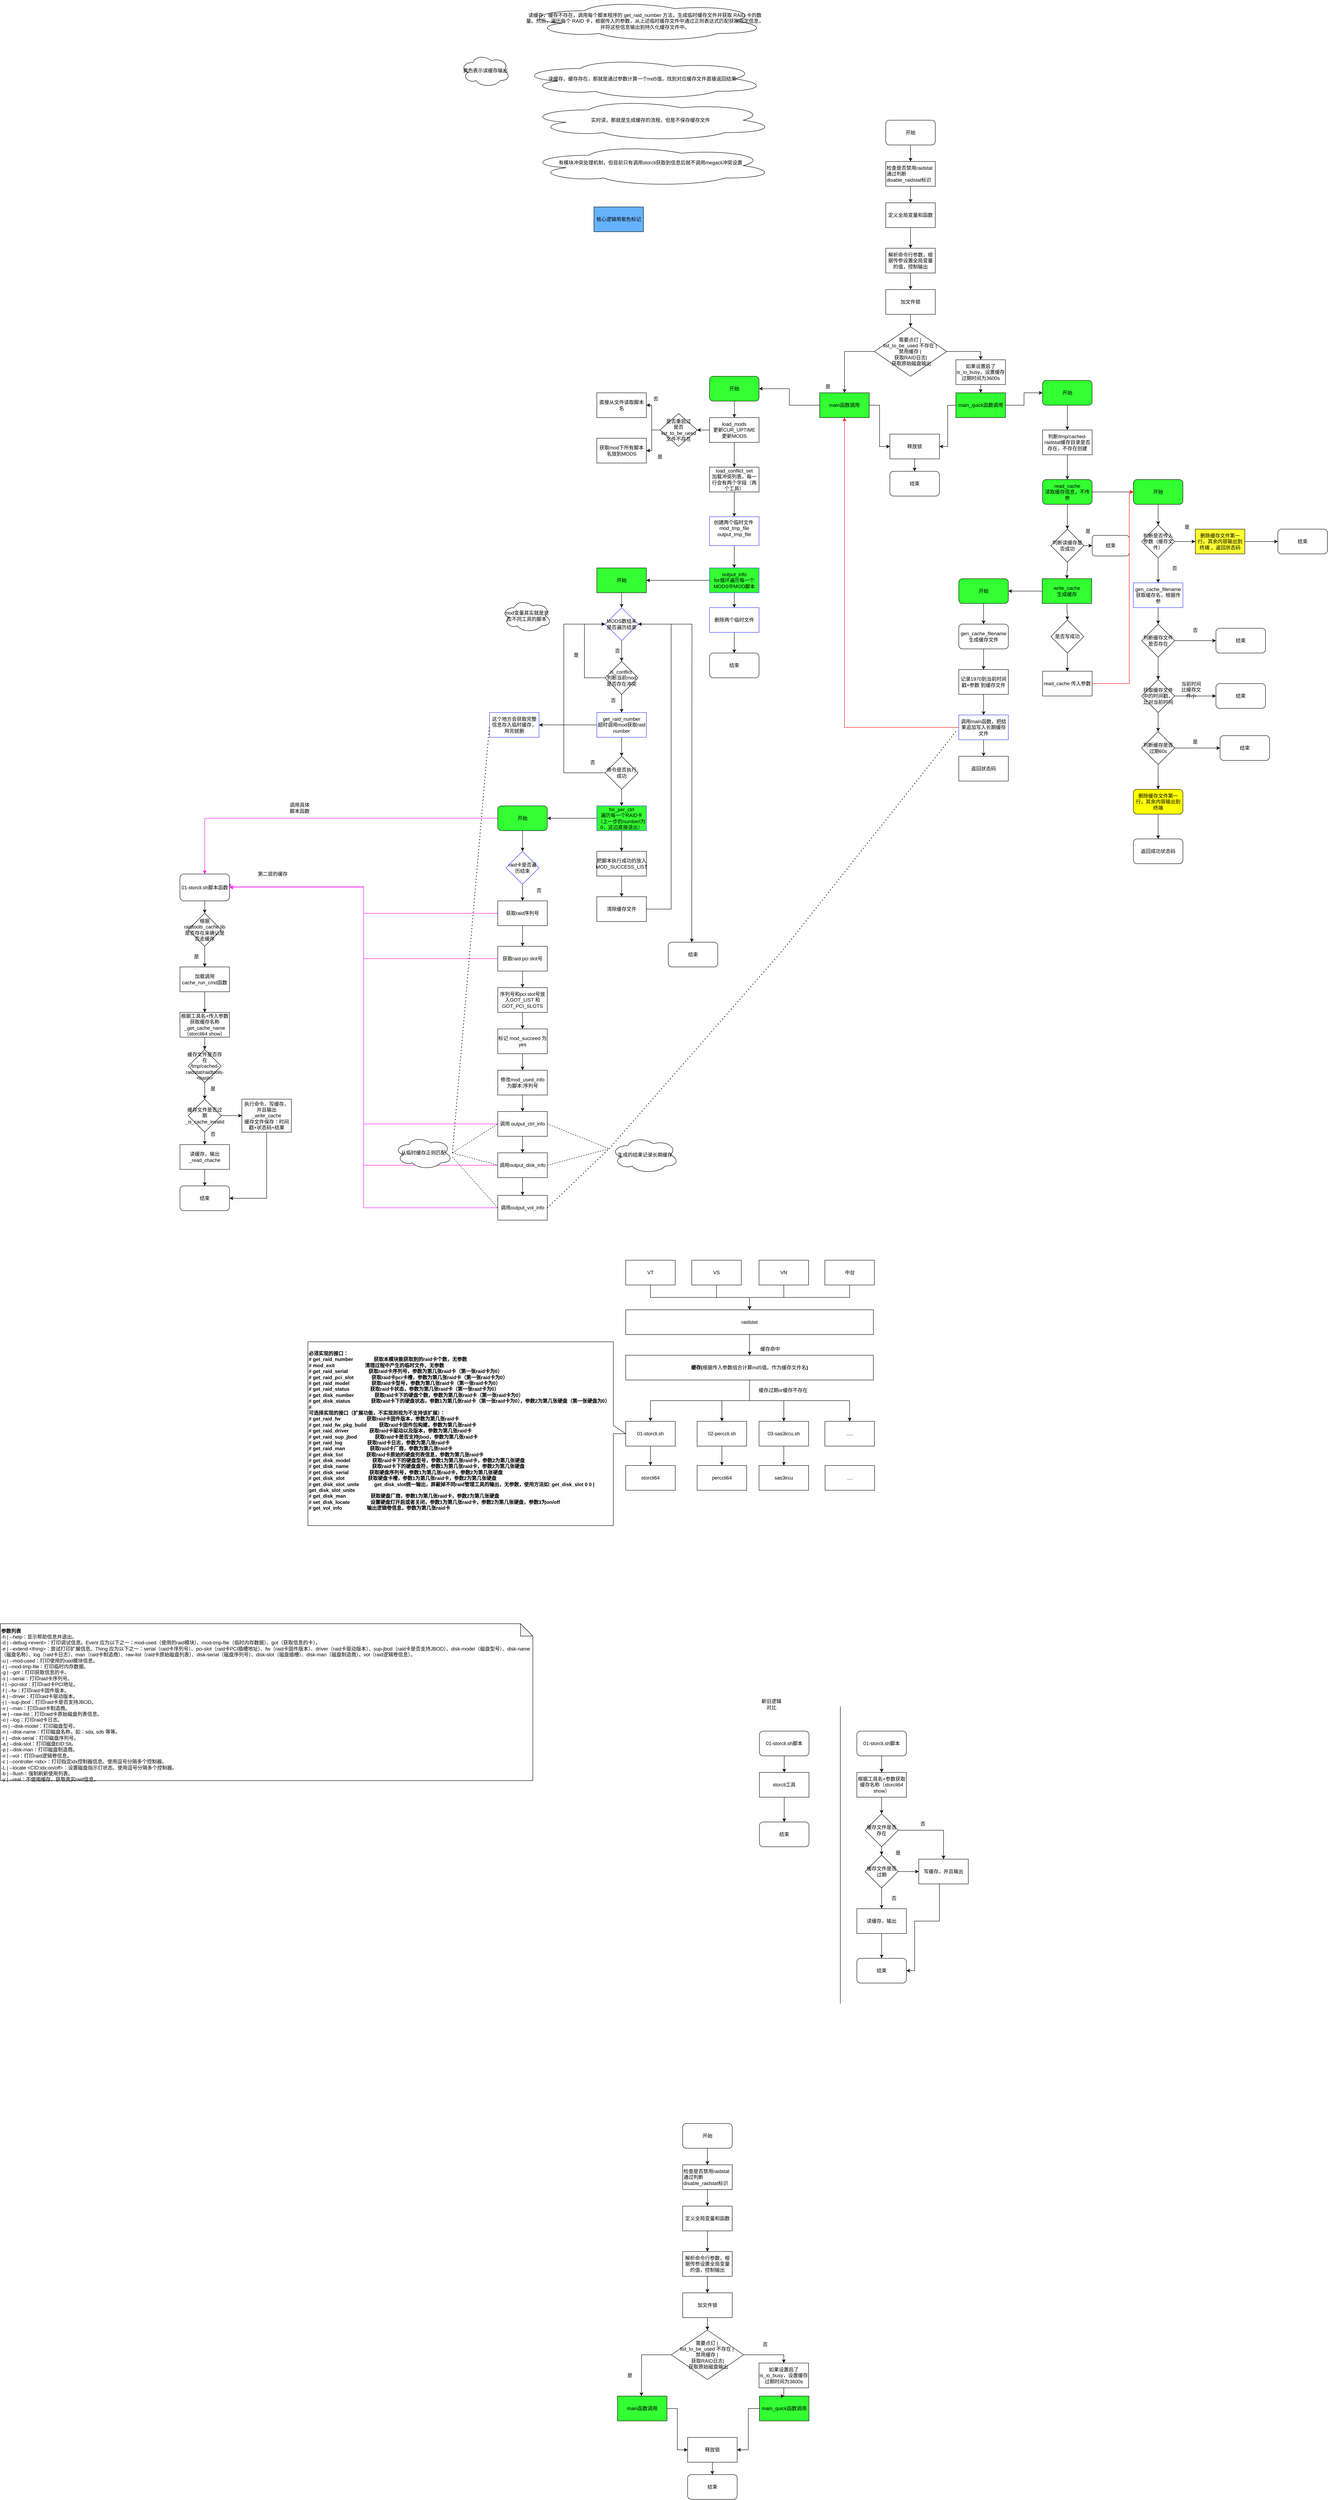<mxfile version="26.2.12">
  <diagram id="C5RBs43oDa-KdzZeNtuy" name="Page-1">
    <mxGraphModel dx="5020" dy="797" grid="1" gridSize="10" guides="1" tooltips="1" connect="1" arrows="1" fold="1" page="1" pageScale="1" pageWidth="827" pageHeight="1169" math="0" shadow="0">
      <root>
        <mxCell id="WIyWlLk6GJQsqaUBKTNV-0" />
        <mxCell id="WIyWlLk6GJQsqaUBKTNV-1" parent="WIyWlLk6GJQsqaUBKTNV-0" />
        <mxCell id="-BZLUgVBchCZVsi0vIrl-2" value="" style="edgeStyle=orthogonalEdgeStyle;rounded=0;orthogonalLoop=1;jettySize=auto;html=1;" parent="WIyWlLk6GJQsqaUBKTNV-1" source="-BZLUgVBchCZVsi0vIrl-0" target="-BZLUgVBchCZVsi0vIrl-1" edge="1">
          <mxGeometry relative="1" as="geometry" />
        </mxCell>
        <mxCell id="-BZLUgVBchCZVsi0vIrl-0" value="开始" style="rounded=1;whiteSpace=wrap;html=1;" parent="WIyWlLk6GJQsqaUBKTNV-1" vertex="1">
          <mxGeometry x="-650" y="320" width="120" height="60" as="geometry" />
        </mxCell>
        <mxCell id="-BZLUgVBchCZVsi0vIrl-4" value="" style="edgeStyle=orthogonalEdgeStyle;rounded=0;orthogonalLoop=1;jettySize=auto;html=1;" parent="WIyWlLk6GJQsqaUBKTNV-1" source="-BZLUgVBchCZVsi0vIrl-1" target="-BZLUgVBchCZVsi0vIrl-3" edge="1">
          <mxGeometry relative="1" as="geometry" />
        </mxCell>
        <mxCell id="-BZLUgVBchCZVsi0vIrl-1" value="检查是否禁用raidstat&lt;div&gt;通过判断disable_raidstat标识&lt;/div&gt;" style="rounded=0;whiteSpace=wrap;html=1;align=left;" parent="WIyWlLk6GJQsqaUBKTNV-1" vertex="1">
          <mxGeometry x="-650" y="420" width="120" height="60" as="geometry" />
        </mxCell>
        <mxCell id="-BZLUgVBchCZVsi0vIrl-6" value="" style="edgeStyle=orthogonalEdgeStyle;rounded=0;orthogonalLoop=1;jettySize=auto;html=1;" parent="WIyWlLk6GJQsqaUBKTNV-1" source="-BZLUgVBchCZVsi0vIrl-3" target="-BZLUgVBchCZVsi0vIrl-5" edge="1">
          <mxGeometry relative="1" as="geometry" />
        </mxCell>
        <mxCell id="-BZLUgVBchCZVsi0vIrl-3" value="定义全局变量和函数" style="rounded=0;whiteSpace=wrap;html=1;" parent="WIyWlLk6GJQsqaUBKTNV-1" vertex="1">
          <mxGeometry x="-650" y="520" width="120" height="60" as="geometry" />
        </mxCell>
        <mxCell id="-BZLUgVBchCZVsi0vIrl-8" value="" style="edgeStyle=orthogonalEdgeStyle;rounded=0;orthogonalLoop=1;jettySize=auto;html=1;" parent="WIyWlLk6GJQsqaUBKTNV-1" source="-BZLUgVBchCZVsi0vIrl-5" target="-BZLUgVBchCZVsi0vIrl-7" edge="1">
          <mxGeometry relative="1" as="geometry" />
        </mxCell>
        <mxCell id="-BZLUgVBchCZVsi0vIrl-5" value="解析命令行参数，根据传参设置全局变量的值，控制输出" style="rounded=0;whiteSpace=wrap;html=1;" parent="WIyWlLk6GJQsqaUBKTNV-1" vertex="1">
          <mxGeometry x="-650" y="630" width="120" height="60" as="geometry" />
        </mxCell>
        <mxCell id="-BZLUgVBchCZVsi0vIrl-10" value="" style="edgeStyle=orthogonalEdgeStyle;rounded=0;orthogonalLoop=1;jettySize=auto;html=1;" parent="WIyWlLk6GJQsqaUBKTNV-1" source="-BZLUgVBchCZVsi0vIrl-7" target="-BZLUgVBchCZVsi0vIrl-9" edge="1">
          <mxGeometry relative="1" as="geometry" />
        </mxCell>
        <mxCell id="-BZLUgVBchCZVsi0vIrl-7" value="加文件锁" style="rounded=0;whiteSpace=wrap;html=1;" parent="WIyWlLk6GJQsqaUBKTNV-1" vertex="1">
          <mxGeometry x="-650" y="730" width="120" height="60" as="geometry" />
        </mxCell>
        <mxCell id="-BZLUgVBchCZVsi0vIrl-24" style="edgeStyle=orthogonalEdgeStyle;rounded=0;orthogonalLoop=1;jettySize=auto;html=1;entryX=0.5;entryY=0;entryDx=0;entryDy=0;" parent="WIyWlLk6GJQsqaUBKTNV-1" source="-BZLUgVBchCZVsi0vIrl-9" target="-BZLUgVBchCZVsi0vIrl-12" edge="1">
          <mxGeometry relative="1" as="geometry" />
        </mxCell>
        <mxCell id="-BZLUgVBchCZVsi0vIrl-218" style="edgeStyle=orthogonalEdgeStyle;rounded=0;orthogonalLoop=1;jettySize=auto;html=1;entryX=0.5;entryY=0;entryDx=0;entryDy=0;" parent="WIyWlLk6GJQsqaUBKTNV-1" source="-BZLUgVBchCZVsi0vIrl-9" target="-BZLUgVBchCZVsi0vIrl-217" edge="1">
          <mxGeometry relative="1" as="geometry" />
        </mxCell>
        <mxCell id="-BZLUgVBchCZVsi0vIrl-9" value="需要点灯 |&amp;nbsp;&lt;div&gt;list_to_be_used 不存在 |&amp;nbsp;&lt;/div&gt;&lt;div&gt;禁用缓存 |&amp;nbsp;&lt;/div&gt;&lt;div&gt;获取RAID日志|&lt;/div&gt;&lt;div&gt;&amp;nbsp;获取原始磁盘输出&lt;/div&gt;" style="rhombus;whiteSpace=wrap;html=1;" parent="WIyWlLk6GJQsqaUBKTNV-1" vertex="1">
          <mxGeometry x="-677.5" y="820" width="175" height="120" as="geometry" />
        </mxCell>
        <mxCell id="-BZLUgVBchCZVsi0vIrl-79" style="edgeStyle=orthogonalEdgeStyle;rounded=0;orthogonalLoop=1;jettySize=auto;html=1;entryX=0;entryY=0.5;entryDx=0;entryDy=0;" parent="WIyWlLk6GJQsqaUBKTNV-1" source="-BZLUgVBchCZVsi0vIrl-12" target="-BZLUgVBchCZVsi0vIrl-78" edge="1">
          <mxGeometry relative="1" as="geometry" />
        </mxCell>
        <mxCell id="-BZLUgVBchCZVsi0vIrl-92" style="edgeStyle=orthogonalEdgeStyle;rounded=0;orthogonalLoop=1;jettySize=auto;html=1;" parent="WIyWlLk6GJQsqaUBKTNV-1" source="-BZLUgVBchCZVsi0vIrl-12" target="-BZLUgVBchCZVsi0vIrl-83" edge="1">
          <mxGeometry relative="1" as="geometry" />
        </mxCell>
        <mxCell id="-BZLUgVBchCZVsi0vIrl-12" value="main函数调用" style="rounded=0;whiteSpace=wrap;html=1;fillColor=#33FF33;" parent="WIyWlLk6GJQsqaUBKTNV-1" vertex="1">
          <mxGeometry x="-810" y="980" width="120" height="60" as="geometry" />
        </mxCell>
        <mxCell id="-BZLUgVBchCZVsi0vIrl-80" style="edgeStyle=orthogonalEdgeStyle;rounded=0;orthogonalLoop=1;jettySize=auto;html=1;entryX=1;entryY=0.5;entryDx=0;entryDy=0;" parent="WIyWlLk6GJQsqaUBKTNV-1" target="-BZLUgVBchCZVsi0vIrl-78" edge="1">
          <mxGeometry relative="1" as="geometry">
            <mxPoint x="-480" y="1010" as="sourcePoint" />
          </mxGeometry>
        </mxCell>
        <mxCell id="-BZLUgVBchCZVsi0vIrl-154" style="edgeStyle=orthogonalEdgeStyle;rounded=0;orthogonalLoop=1;jettySize=auto;html=1;entryX=0;entryY=0.5;entryDx=0;entryDy=0;" parent="WIyWlLk6GJQsqaUBKTNV-1" source="-BZLUgVBchCZVsi0vIrl-13" target="-BZLUgVBchCZVsi0vIrl-153" edge="1">
          <mxGeometry relative="1" as="geometry" />
        </mxCell>
        <mxCell id="-BZLUgVBchCZVsi0vIrl-13" value="main_quick函数调用" style="rounded=0;whiteSpace=wrap;html=1;fillColor=#33FF33;" parent="WIyWlLk6GJQsqaUBKTNV-1" vertex="1">
          <mxGeometry x="-480" y="980" width="120" height="60" as="geometry" />
        </mxCell>
        <mxCell id="-BZLUgVBchCZVsi0vIrl-16" value="是" style="text;html=1;align=center;verticalAlign=middle;whiteSpace=wrap;rounded=0;" parent="WIyWlLk6GJQsqaUBKTNV-1" vertex="1">
          <mxGeometry x="-820" y="950" width="60" height="30" as="geometry" />
        </mxCell>
        <mxCell id="-BZLUgVBchCZVsi0vIrl-41" value="是" style="text;html=1;align=center;verticalAlign=middle;whiteSpace=wrap;rounded=0;" parent="WIyWlLk6GJQsqaUBKTNV-1" vertex="1">
          <mxGeometry x="-1227" y="1120" width="60" height="30" as="geometry" />
        </mxCell>
        <mxCell id="-BZLUgVBchCZVsi0vIrl-42" value="否" style="text;html=1;align=center;verticalAlign=middle;whiteSpace=wrap;rounded=0;" parent="WIyWlLk6GJQsqaUBKTNV-1" vertex="1">
          <mxGeometry x="-1237" y="980" width="60" height="30" as="geometry" />
        </mxCell>
        <mxCell id="-BZLUgVBchCZVsi0vIrl-64" value="" style="edgeStyle=orthogonalEdgeStyle;rounded=0;orthogonalLoop=1;jettySize=auto;html=1;" parent="WIyWlLk6GJQsqaUBKTNV-1" target="-BZLUgVBchCZVsi0vIrl-58" edge="1">
          <mxGeometry relative="1" as="geometry">
            <mxPoint x="-1017" y="1000" as="sourcePoint" />
          </mxGeometry>
        </mxCell>
        <mxCell id="-BZLUgVBchCZVsi0vIrl-65" value="" style="edgeStyle=orthogonalEdgeStyle;rounded=0;orthogonalLoop=1;jettySize=auto;html=1;" parent="WIyWlLk6GJQsqaUBKTNV-1" source="-BZLUgVBchCZVsi0vIrl-58" target="-BZLUgVBchCZVsi0vIrl-59" edge="1">
          <mxGeometry relative="1" as="geometry" />
        </mxCell>
        <mxCell id="-BZLUgVBchCZVsi0vIrl-68" value="" style="edgeStyle=orthogonalEdgeStyle;rounded=0;orthogonalLoop=1;jettySize=auto;html=1;" parent="WIyWlLk6GJQsqaUBKTNV-1" source="-BZLUgVBchCZVsi0vIrl-58" target="-BZLUgVBchCZVsi0vIrl-62" edge="1">
          <mxGeometry relative="1" as="geometry" />
        </mxCell>
        <mxCell id="-BZLUgVBchCZVsi0vIrl-58" value="load_mods&lt;div&gt;更新CUR_UPTIME&lt;/div&gt;&lt;div&gt;更新MODS&lt;/div&gt;" style="rounded=0;whiteSpace=wrap;html=1;" parent="WIyWlLk6GJQsqaUBKTNV-1" vertex="1">
          <mxGeometry x="-1077" y="1040" width="120" height="60" as="geometry" />
        </mxCell>
        <mxCell id="-BZLUgVBchCZVsi0vIrl-66" value="" style="edgeStyle=orthogonalEdgeStyle;rounded=0;orthogonalLoop=1;jettySize=auto;html=1;" parent="WIyWlLk6GJQsqaUBKTNV-1" source="-BZLUgVBchCZVsi0vIrl-59" target="-BZLUgVBchCZVsi0vIrl-60" edge="1">
          <mxGeometry relative="1" as="geometry" />
        </mxCell>
        <mxCell id="-BZLUgVBchCZVsi0vIrl-59" value="load_conflict_set&lt;div&gt;加载冲突列表，每一行会有两个字段（两个工具）&lt;/div&gt;" style="rounded=0;whiteSpace=wrap;html=1;" parent="WIyWlLk6GJQsqaUBKTNV-1" vertex="1">
          <mxGeometry x="-1077" y="1160" width="120" height="60" as="geometry" />
        </mxCell>
        <mxCell id="-BZLUgVBchCZVsi0vIrl-67" value="" style="edgeStyle=orthogonalEdgeStyle;rounded=0;orthogonalLoop=1;jettySize=auto;html=1;" parent="WIyWlLk6GJQsqaUBKTNV-1" source="-BZLUgVBchCZVsi0vIrl-60" target="-BZLUgVBchCZVsi0vIrl-61" edge="1">
          <mxGeometry relative="1" as="geometry" />
        </mxCell>
        <mxCell id="-BZLUgVBchCZVsi0vIrl-60" value="创建两个临时文件&amp;nbsp;&lt;div&gt;mod_tmp_file&lt;/div&gt;&lt;div&gt;output_tmp_file&lt;/div&gt;&lt;div&gt;&lt;br&gt;&lt;/div&gt;" style="rounded=0;whiteSpace=wrap;html=1;strokeColor=#3333FF;" parent="WIyWlLk6GJQsqaUBKTNV-1" vertex="1">
          <mxGeometry x="-1077" y="1280" width="120" height="70" as="geometry" />
        </mxCell>
        <mxCell id="-BZLUgVBchCZVsi0vIrl-86" value="" style="edgeStyle=orthogonalEdgeStyle;rounded=0;orthogonalLoop=1;jettySize=auto;html=1;" parent="WIyWlLk6GJQsqaUBKTNV-1" source="-BZLUgVBchCZVsi0vIrl-61" target="-BZLUgVBchCZVsi0vIrl-85" edge="1">
          <mxGeometry relative="1" as="geometry" />
        </mxCell>
        <mxCell id="-BZLUgVBchCZVsi0vIrl-107" style="edgeStyle=orthogonalEdgeStyle;rounded=0;orthogonalLoop=1;jettySize=auto;html=1;" parent="WIyWlLk6GJQsqaUBKTNV-1" source="-BZLUgVBchCZVsi0vIrl-61" target="-BZLUgVBchCZVsi0vIrl-93" edge="1">
          <mxGeometry relative="1" as="geometry" />
        </mxCell>
        <mxCell id="-BZLUgVBchCZVsi0vIrl-61" value="output_info&lt;div&gt;for循环遍历每一个MODS中MOD脚本&lt;/div&gt;" style="rounded=0;whiteSpace=wrap;html=1;fillColor=#33FF33;strokeColor=#3333FF;" parent="WIyWlLk6GJQsqaUBKTNV-1" vertex="1">
          <mxGeometry x="-1077" y="1404" width="120" height="60" as="geometry" />
        </mxCell>
        <mxCell id="-BZLUgVBchCZVsi0vIrl-72" style="edgeStyle=orthogonalEdgeStyle;rounded=0;orthogonalLoop=1;jettySize=auto;html=1;" parent="WIyWlLk6GJQsqaUBKTNV-1" source="-BZLUgVBchCZVsi0vIrl-62" target="-BZLUgVBchCZVsi0vIrl-70" edge="1">
          <mxGeometry relative="1" as="geometry" />
        </mxCell>
        <mxCell id="-BZLUgVBchCZVsi0vIrl-91" style="edgeStyle=orthogonalEdgeStyle;rounded=0;orthogonalLoop=1;jettySize=auto;html=1;entryX=1;entryY=0.5;entryDx=0;entryDy=0;" parent="WIyWlLk6GJQsqaUBKTNV-1" source="-BZLUgVBchCZVsi0vIrl-62" target="-BZLUgVBchCZVsi0vIrl-69" edge="1">
          <mxGeometry relative="1" as="geometry" />
        </mxCell>
        <mxCell id="-BZLUgVBchCZVsi0vIrl-62" value="是否重启过&lt;div&gt;是否list_to_be_uesd文件不存在&lt;/div&gt;" style="rhombus;whiteSpace=wrap;html=1;" parent="WIyWlLk6GJQsqaUBKTNV-1" vertex="1">
          <mxGeometry x="-1197" y="1030" width="90" height="80" as="geometry" />
        </mxCell>
        <mxCell id="-BZLUgVBchCZVsi0vIrl-69" value="直接从文件读取脚本名" style="rounded=0;whiteSpace=wrap;html=1;" parent="WIyWlLk6GJQsqaUBKTNV-1" vertex="1">
          <mxGeometry x="-1350" y="980" width="120" height="60" as="geometry" />
        </mxCell>
        <mxCell id="-BZLUgVBchCZVsi0vIrl-70" value="获取mod下所有脚本名放到MODS" style="rounded=0;whiteSpace=wrap;html=1;" parent="WIyWlLk6GJQsqaUBKTNV-1" vertex="1">
          <mxGeometry x="-1350" y="1090" width="120" height="60" as="geometry" />
        </mxCell>
        <mxCell id="-BZLUgVBchCZVsi0vIrl-82" style="edgeStyle=orthogonalEdgeStyle;rounded=0;orthogonalLoop=1;jettySize=auto;html=1;entryX=0.5;entryY=0;entryDx=0;entryDy=0;" parent="WIyWlLk6GJQsqaUBKTNV-1" source="-BZLUgVBchCZVsi0vIrl-78" target="-BZLUgVBchCZVsi0vIrl-81" edge="1">
          <mxGeometry relative="1" as="geometry" />
        </mxCell>
        <mxCell id="-BZLUgVBchCZVsi0vIrl-78" value="释放锁" style="rounded=0;whiteSpace=wrap;html=1;" parent="WIyWlLk6GJQsqaUBKTNV-1" vertex="1">
          <mxGeometry x="-640" y="1080" width="120" height="60" as="geometry" />
        </mxCell>
        <mxCell id="-BZLUgVBchCZVsi0vIrl-81" value="结束" style="rounded=1;whiteSpace=wrap;html=1;" parent="WIyWlLk6GJQsqaUBKTNV-1" vertex="1">
          <mxGeometry x="-640" y="1170" width="120" height="60" as="geometry" />
        </mxCell>
        <mxCell id="-BZLUgVBchCZVsi0vIrl-83" value="开始" style="rounded=1;whiteSpace=wrap;html=1;fillColor=#33FF33;" parent="WIyWlLk6GJQsqaUBKTNV-1" vertex="1">
          <mxGeometry x="-1077" y="940" width="120" height="60" as="geometry" />
        </mxCell>
        <mxCell id="-BZLUgVBchCZVsi0vIrl-88" value="" style="edgeStyle=orthogonalEdgeStyle;rounded=0;orthogonalLoop=1;jettySize=auto;html=1;" parent="WIyWlLk6GJQsqaUBKTNV-1" source="-BZLUgVBchCZVsi0vIrl-85" target="-BZLUgVBchCZVsi0vIrl-87" edge="1">
          <mxGeometry relative="1" as="geometry" />
        </mxCell>
        <mxCell id="-BZLUgVBchCZVsi0vIrl-85" value="删除两个临时文件" style="rounded=0;whiteSpace=wrap;html=1;strokeColor=#3333FF;" parent="WIyWlLk6GJQsqaUBKTNV-1" vertex="1">
          <mxGeometry x="-1077" y="1500" width="120" height="60" as="geometry" />
        </mxCell>
        <mxCell id="-BZLUgVBchCZVsi0vIrl-87" value="结束" style="rounded=1;whiteSpace=wrap;html=1;" parent="WIyWlLk6GJQsqaUBKTNV-1" vertex="1">
          <mxGeometry x="-1077" y="1610" width="120" height="60" as="geometry" />
        </mxCell>
        <mxCell id="-BZLUgVBchCZVsi0vIrl-95" style="edgeStyle=orthogonalEdgeStyle;rounded=0;orthogonalLoop=1;jettySize=auto;html=1;entryX=0.5;entryY=0;entryDx=0;entryDy=0;" parent="WIyWlLk6GJQsqaUBKTNV-1" source="-BZLUgVBchCZVsi0vIrl-93" target="-BZLUgVBchCZVsi0vIrl-94" edge="1">
          <mxGeometry relative="1" as="geometry" />
        </mxCell>
        <mxCell id="-BZLUgVBchCZVsi0vIrl-93" value="开始" style="rounded=0;whiteSpace=wrap;html=1;fillColor=#33FF33;" parent="WIyWlLk6GJQsqaUBKTNV-1" vertex="1">
          <mxGeometry x="-1350" y="1404" width="120" height="60" as="geometry" />
        </mxCell>
        <mxCell id="-BZLUgVBchCZVsi0vIrl-98" style="edgeStyle=orthogonalEdgeStyle;rounded=0;orthogonalLoop=1;jettySize=auto;html=1;entryX=0.5;entryY=0;entryDx=0;entryDy=0;" parent="WIyWlLk6GJQsqaUBKTNV-1" source="-BZLUgVBchCZVsi0vIrl-94" edge="1">
          <mxGeometry relative="1" as="geometry">
            <mxPoint x="-1290" y="1630" as="targetPoint" />
          </mxGeometry>
        </mxCell>
        <mxCell id="-BZLUgVBchCZVsi0vIrl-225" style="edgeStyle=orthogonalEdgeStyle;rounded=0;orthogonalLoop=1;jettySize=auto;html=1;" parent="WIyWlLk6GJQsqaUBKTNV-1" source="-BZLUgVBchCZVsi0vIrl-94" edge="1">
          <mxGeometry relative="1" as="geometry">
            <mxPoint x="-1120" y="2310" as="targetPoint" />
          </mxGeometry>
        </mxCell>
        <mxCell id="-BZLUgVBchCZVsi0vIrl-94" value="MODS数组未是否遍历结束" style="rhombus;whiteSpace=wrap;html=1;strokeColor=#3333FF;" parent="WIyWlLk6GJQsqaUBKTNV-1" vertex="1">
          <mxGeometry x="-1330" y="1500" width="80" height="80" as="geometry" />
        </mxCell>
        <mxCell id="-BZLUgVBchCZVsi0vIrl-99" value="否" style="text;html=1;align=center;verticalAlign=middle;whiteSpace=wrap;rounded=0;" parent="WIyWlLk6GJQsqaUBKTNV-1" vertex="1">
          <mxGeometry x="-1330" y="1590" width="60" height="30" as="geometry" />
        </mxCell>
        <mxCell id="-BZLUgVBchCZVsi0vIrl-104" style="edgeStyle=orthogonalEdgeStyle;rounded=0;orthogonalLoop=1;jettySize=auto;html=1;entryX=0;entryY=0.5;entryDx=0;entryDy=0;" parent="WIyWlLk6GJQsqaUBKTNV-1" source="-BZLUgVBchCZVsi0vIrl-102" target="-BZLUgVBchCZVsi0vIrl-94" edge="1">
          <mxGeometry relative="1" as="geometry">
            <Array as="points">
              <mxPoint x="-1380" y="1670" />
              <mxPoint x="-1380" y="1540" />
            </Array>
          </mxGeometry>
        </mxCell>
        <mxCell id="-BZLUgVBchCZVsi0vIrl-108" style="edgeStyle=orthogonalEdgeStyle;rounded=0;orthogonalLoop=1;jettySize=auto;html=1;entryX=0.5;entryY=0;entryDx=0;entryDy=0;" parent="WIyWlLk6GJQsqaUBKTNV-1" source="-BZLUgVBchCZVsi0vIrl-102" target="-BZLUgVBchCZVsi0vIrl-106" edge="1">
          <mxGeometry relative="1" as="geometry" />
        </mxCell>
        <mxCell id="-BZLUgVBchCZVsi0vIrl-102" value="is_conflict&amp;nbsp;&lt;div&gt;判断当前mod是否存在冲突&lt;/div&gt;" style="rhombus;whiteSpace=wrap;html=1;" parent="WIyWlLk6GJQsqaUBKTNV-1" vertex="1">
          <mxGeometry x="-1330" y="1630" width="80" height="80" as="geometry" />
        </mxCell>
        <mxCell id="-BZLUgVBchCZVsi0vIrl-105" value="是" style="text;html=1;align=center;verticalAlign=middle;whiteSpace=wrap;rounded=0;" parent="WIyWlLk6GJQsqaUBKTNV-1" vertex="1">
          <mxGeometry x="-1430" y="1600" width="60" height="30" as="geometry" />
        </mxCell>
        <mxCell id="-BZLUgVBchCZVsi0vIrl-113" value="" style="edgeStyle=orthogonalEdgeStyle;rounded=0;orthogonalLoop=1;jettySize=auto;html=1;" parent="WIyWlLk6GJQsqaUBKTNV-1" source="-BZLUgVBchCZVsi0vIrl-106" target="-BZLUgVBchCZVsi0vIrl-111" edge="1">
          <mxGeometry relative="1" as="geometry" />
        </mxCell>
        <mxCell id="-BZLUgVBchCZVsi0vIrl-116" style="edgeStyle=orthogonalEdgeStyle;rounded=0;orthogonalLoop=1;jettySize=auto;html=1;entryX=0;entryY=0.5;entryDx=0;entryDy=0;exitX=0;exitY=0.5;exitDx=0;exitDy=0;" parent="WIyWlLk6GJQsqaUBKTNV-1" source="-BZLUgVBchCZVsi0vIrl-111" target="-BZLUgVBchCZVsi0vIrl-94" edge="1">
          <mxGeometry relative="1" as="geometry">
            <Array as="points">
              <mxPoint x="-1430" y="1900" />
              <mxPoint x="-1430" y="1540" />
            </Array>
          </mxGeometry>
        </mxCell>
        <mxCell id="-BZLUgVBchCZVsi0vIrl-145" value="" style="edgeStyle=orthogonalEdgeStyle;rounded=0;orthogonalLoop=1;jettySize=auto;html=1;" parent="WIyWlLk6GJQsqaUBKTNV-1" source="-BZLUgVBchCZVsi0vIrl-106" target="-BZLUgVBchCZVsi0vIrl-144" edge="1">
          <mxGeometry relative="1" as="geometry" />
        </mxCell>
        <mxCell id="-BZLUgVBchCZVsi0vIrl-106" value="&lt;div&gt;get_raid_number&lt;br&gt;&lt;/div&gt;超时调用mod获取raid number" style="rounded=0;whiteSpace=wrap;html=1;strokeColor=#3333FF;" parent="WIyWlLk6GJQsqaUBKTNV-1" vertex="1">
          <mxGeometry x="-1350" y="1754" width="120" height="60" as="geometry" />
        </mxCell>
        <mxCell id="-BZLUgVBchCZVsi0vIrl-109" value="否" style="text;html=1;align=center;verticalAlign=middle;whiteSpace=wrap;rounded=0;" parent="WIyWlLk6GJQsqaUBKTNV-1" vertex="1">
          <mxGeometry x="-1340" y="1710" width="60" height="30" as="geometry" />
        </mxCell>
        <mxCell id="-BZLUgVBchCZVsi0vIrl-110" value="mod变量其实就是对应不同工具的脚本" style="ellipse;shape=cloud;whiteSpace=wrap;html=1;" parent="WIyWlLk6GJQsqaUBKTNV-1" vertex="1">
          <mxGeometry x="-1580" y="1480" width="120" height="80" as="geometry" />
        </mxCell>
        <mxCell id="-BZLUgVBchCZVsi0vIrl-119" style="edgeStyle=orthogonalEdgeStyle;rounded=0;orthogonalLoop=1;jettySize=auto;html=1;" parent="WIyWlLk6GJQsqaUBKTNV-1" source="-BZLUgVBchCZVsi0vIrl-111" target="-BZLUgVBchCZVsi0vIrl-112" edge="1">
          <mxGeometry relative="1" as="geometry" />
        </mxCell>
        <mxCell id="-BZLUgVBchCZVsi0vIrl-111" value="命令是否执行成功" style="rhombus;whiteSpace=wrap;html=1;" parent="WIyWlLk6GJQsqaUBKTNV-1" vertex="1">
          <mxGeometry x="-1330" y="1860" width="80" height="80" as="geometry" />
        </mxCell>
        <mxCell id="-BZLUgVBchCZVsi0vIrl-121" style="edgeStyle=orthogonalEdgeStyle;rounded=0;orthogonalLoop=1;jettySize=auto;html=1;entryX=1;entryY=0.5;entryDx=0;entryDy=0;" parent="WIyWlLk6GJQsqaUBKTNV-1" source="-BZLUgVBchCZVsi0vIrl-112" target="-BZLUgVBchCZVsi0vIrl-120" edge="1">
          <mxGeometry relative="1" as="geometry" />
        </mxCell>
        <mxCell id="-BZLUgVBchCZVsi0vIrl-147" value="" style="edgeStyle=orthogonalEdgeStyle;rounded=0;orthogonalLoop=1;jettySize=auto;html=1;" parent="WIyWlLk6GJQsqaUBKTNV-1" source="-BZLUgVBchCZVsi0vIrl-112" target="-BZLUgVBchCZVsi0vIrl-146" edge="1">
          <mxGeometry relative="1" as="geometry" />
        </mxCell>
        <mxCell id="-BZLUgVBchCZVsi0vIrl-340" style="edgeStyle=orthogonalEdgeStyle;rounded=0;orthogonalLoop=1;jettySize=auto;html=1;entryX=0.5;entryY=0;entryDx=0;entryDy=0;strokeColor=#FF00FF;exitX=0;exitY=0.5;exitDx=0;exitDy=0;" parent="WIyWlLk6GJQsqaUBKTNV-1" source="-BZLUgVBchCZVsi0vIrl-120" target="-BZLUgVBchCZVsi0vIrl-323" edge="1">
          <mxGeometry relative="1" as="geometry" />
        </mxCell>
        <mxCell id="-BZLUgVBchCZVsi0vIrl-112" value="for_per_ctrl&lt;div&gt;遍历每一个RAID卡&lt;/div&gt;&lt;div&gt;（上一步的numberl为0，这边直接退出）&lt;/div&gt;" style="rounded=0;whiteSpace=wrap;html=1;fillColor=#33FF33;strokeColor=#3333FF;" parent="WIyWlLk6GJQsqaUBKTNV-1" vertex="1">
          <mxGeometry x="-1350" y="1980" width="120" height="60" as="geometry" />
        </mxCell>
        <mxCell id="-BZLUgVBchCZVsi0vIrl-117" value="否" style="text;html=1;align=center;verticalAlign=middle;whiteSpace=wrap;rounded=0;" parent="WIyWlLk6GJQsqaUBKTNV-1" vertex="1">
          <mxGeometry x="-1390" y="1860" width="60" height="30" as="geometry" />
        </mxCell>
        <mxCell id="-BZLUgVBchCZVsi0vIrl-124" style="edgeStyle=orthogonalEdgeStyle;rounded=0;orthogonalLoop=1;jettySize=auto;html=1;entryX=0.5;entryY=0;entryDx=0;entryDy=0;" parent="WIyWlLk6GJQsqaUBKTNV-1" source="-BZLUgVBchCZVsi0vIrl-120" target="-BZLUgVBchCZVsi0vIrl-123" edge="1">
          <mxGeometry relative="1" as="geometry" />
        </mxCell>
        <mxCell id="-BZLUgVBchCZVsi0vIrl-120" value="开始" style="rounded=1;whiteSpace=wrap;html=1;fillColor=#33FF33;" parent="WIyWlLk6GJQsqaUBKTNV-1" vertex="1">
          <mxGeometry x="-1590" y="1980" width="120" height="60" as="geometry" />
        </mxCell>
        <mxCell id="-BZLUgVBchCZVsi0vIrl-126" value="" style="edgeStyle=orthogonalEdgeStyle;rounded=0;orthogonalLoop=1;jettySize=auto;html=1;" parent="WIyWlLk6GJQsqaUBKTNV-1" source="-BZLUgVBchCZVsi0vIrl-123" target="-BZLUgVBchCZVsi0vIrl-125" edge="1">
          <mxGeometry relative="1" as="geometry" />
        </mxCell>
        <mxCell id="-BZLUgVBchCZVsi0vIrl-123" value="raid卡是否遍历结束" style="rhombus;whiteSpace=wrap;html=1;strokeColor=#3333FF;" parent="WIyWlLk6GJQsqaUBKTNV-1" vertex="1">
          <mxGeometry x="-1570" y="2090" width="80" height="80" as="geometry" />
        </mxCell>
        <mxCell id="-BZLUgVBchCZVsi0vIrl-131" value="" style="edgeStyle=orthogonalEdgeStyle;rounded=0;orthogonalLoop=1;jettySize=auto;html=1;" parent="WIyWlLk6GJQsqaUBKTNV-1" source="-BZLUgVBchCZVsi0vIrl-125" target="-BZLUgVBchCZVsi0vIrl-130" edge="1">
          <mxGeometry relative="1" as="geometry" />
        </mxCell>
        <mxCell id="-BZLUgVBchCZVsi0vIrl-342" style="edgeStyle=orthogonalEdgeStyle;rounded=0;orthogonalLoop=1;jettySize=auto;html=1;entryX=1;entryY=0.5;entryDx=0;entryDy=0;strokeColor=#FF00FF;" parent="WIyWlLk6GJQsqaUBKTNV-1" source="-BZLUgVBchCZVsi0vIrl-125" target="-BZLUgVBchCZVsi0vIrl-323" edge="1">
          <mxGeometry relative="1" as="geometry">
            <Array as="points">
              <mxPoint x="-1915" y="2240" />
              <mxPoint x="-1915" y="2175" />
            </Array>
          </mxGeometry>
        </mxCell>
        <mxCell id="-BZLUgVBchCZVsi0vIrl-125" value="获取raid序列号" style="rounded=0;whiteSpace=wrap;html=1;" parent="WIyWlLk6GJQsqaUBKTNV-1" vertex="1">
          <mxGeometry x="-1590" y="2210" width="120" height="60" as="geometry" />
        </mxCell>
        <mxCell id="-BZLUgVBchCZVsi0vIrl-127" value="否" style="text;html=1;align=center;verticalAlign=middle;whiteSpace=wrap;rounded=0;" parent="WIyWlLk6GJQsqaUBKTNV-1" vertex="1">
          <mxGeometry x="-1520" y="2170" width="60" height="30" as="geometry" />
        </mxCell>
        <mxCell id="-BZLUgVBchCZVsi0vIrl-133" style="edgeStyle=orthogonalEdgeStyle;rounded=0;orthogonalLoop=1;jettySize=auto;html=1;" parent="WIyWlLk6GJQsqaUBKTNV-1" source="-BZLUgVBchCZVsi0vIrl-130" target="-BZLUgVBchCZVsi0vIrl-132" edge="1">
          <mxGeometry relative="1" as="geometry" />
        </mxCell>
        <mxCell id="-BZLUgVBchCZVsi0vIrl-343" style="edgeStyle=orthogonalEdgeStyle;rounded=0;orthogonalLoop=1;jettySize=auto;html=1;entryX=1;entryY=0.5;entryDx=0;entryDy=0;strokeColor=#FF00FF;" parent="WIyWlLk6GJQsqaUBKTNV-1" source="-BZLUgVBchCZVsi0vIrl-130" target="-BZLUgVBchCZVsi0vIrl-323" edge="1">
          <mxGeometry relative="1" as="geometry" />
        </mxCell>
        <mxCell id="-BZLUgVBchCZVsi0vIrl-130" value="获取raid pci slot号" style="rounded=0;whiteSpace=wrap;html=1;" parent="WIyWlLk6GJQsqaUBKTNV-1" vertex="1">
          <mxGeometry x="-1590" y="2320" width="120" height="60" as="geometry" />
        </mxCell>
        <mxCell id="-BZLUgVBchCZVsi0vIrl-135" value="" style="edgeStyle=orthogonalEdgeStyle;rounded=0;orthogonalLoop=1;jettySize=auto;html=1;" parent="WIyWlLk6GJQsqaUBKTNV-1" source="-BZLUgVBchCZVsi0vIrl-132" target="-BZLUgVBchCZVsi0vIrl-134" edge="1">
          <mxGeometry relative="1" as="geometry" />
        </mxCell>
        <mxCell id="-BZLUgVBchCZVsi0vIrl-132" value="序列号和pci slot号放入GOT_LIST 和 GOT_PCI_SLOTS" style="rounded=0;whiteSpace=wrap;html=1;" parent="WIyWlLk6GJQsqaUBKTNV-1" vertex="1">
          <mxGeometry x="-1590" y="2420" width="120" height="60" as="geometry" />
        </mxCell>
        <mxCell id="-BZLUgVBchCZVsi0vIrl-137" value="" style="edgeStyle=orthogonalEdgeStyle;rounded=0;orthogonalLoop=1;jettySize=auto;html=1;" parent="WIyWlLk6GJQsqaUBKTNV-1" source="-BZLUgVBchCZVsi0vIrl-134" target="-BZLUgVBchCZVsi0vIrl-136" edge="1">
          <mxGeometry relative="1" as="geometry" />
        </mxCell>
        <mxCell id="-BZLUgVBchCZVsi0vIrl-134" value="标记&amp;nbsp;mod_succeed 为yes" style="rounded=0;whiteSpace=wrap;html=1;" parent="WIyWlLk6GJQsqaUBKTNV-1" vertex="1">
          <mxGeometry x="-1590" y="2520" width="120" height="60" as="geometry" />
        </mxCell>
        <mxCell id="-BZLUgVBchCZVsi0vIrl-141" value="" style="edgeStyle=orthogonalEdgeStyle;rounded=0;orthogonalLoop=1;jettySize=auto;html=1;" parent="WIyWlLk6GJQsqaUBKTNV-1" source="-BZLUgVBchCZVsi0vIrl-136" target="-BZLUgVBchCZVsi0vIrl-138" edge="1">
          <mxGeometry relative="1" as="geometry" />
        </mxCell>
        <mxCell id="-BZLUgVBchCZVsi0vIrl-136" value="修改mod_used_info为脚本:序列号" style="rounded=0;whiteSpace=wrap;html=1;" parent="WIyWlLk6GJQsqaUBKTNV-1" vertex="1">
          <mxGeometry x="-1590" y="2620" width="120" height="60" as="geometry" />
        </mxCell>
        <mxCell id="-BZLUgVBchCZVsi0vIrl-142" value="" style="edgeStyle=orthogonalEdgeStyle;rounded=0;orthogonalLoop=1;jettySize=auto;html=1;" parent="WIyWlLk6GJQsqaUBKTNV-1" source="-BZLUgVBchCZVsi0vIrl-138" target="-BZLUgVBchCZVsi0vIrl-139" edge="1">
          <mxGeometry relative="1" as="geometry" />
        </mxCell>
        <mxCell id="-BZLUgVBchCZVsi0vIrl-344" style="edgeStyle=orthogonalEdgeStyle;rounded=0;orthogonalLoop=1;jettySize=auto;html=1;entryX=1;entryY=0.5;entryDx=0;entryDy=0;strokeColor=#FF00FF;" parent="WIyWlLk6GJQsqaUBKTNV-1" source="-BZLUgVBchCZVsi0vIrl-138" target="-BZLUgVBchCZVsi0vIrl-323" edge="1">
          <mxGeometry relative="1" as="geometry" />
        </mxCell>
        <mxCell id="-BZLUgVBchCZVsi0vIrl-138" value="调用&amp;nbsp;output_ctrl_info" style="rounded=0;whiteSpace=wrap;html=1;" parent="WIyWlLk6GJQsqaUBKTNV-1" vertex="1">
          <mxGeometry x="-1590" y="2720" width="120" height="60" as="geometry" />
        </mxCell>
        <mxCell id="-BZLUgVBchCZVsi0vIrl-143" value="" style="edgeStyle=orthogonalEdgeStyle;rounded=0;orthogonalLoop=1;jettySize=auto;html=1;" parent="WIyWlLk6GJQsqaUBKTNV-1" source="-BZLUgVBchCZVsi0vIrl-139" target="-BZLUgVBchCZVsi0vIrl-140" edge="1">
          <mxGeometry relative="1" as="geometry" />
        </mxCell>
        <mxCell id="-BZLUgVBchCZVsi0vIrl-345" style="edgeStyle=orthogonalEdgeStyle;rounded=0;orthogonalLoop=1;jettySize=auto;html=1;entryX=1;entryY=0.5;entryDx=0;entryDy=0;strokeColor=#FF00FF;" parent="WIyWlLk6GJQsqaUBKTNV-1" source="-BZLUgVBchCZVsi0vIrl-139" target="-BZLUgVBchCZVsi0vIrl-323" edge="1">
          <mxGeometry relative="1" as="geometry" />
        </mxCell>
        <mxCell id="-BZLUgVBchCZVsi0vIrl-139" value="调用output_disk_info" style="rounded=0;whiteSpace=wrap;html=1;" parent="WIyWlLk6GJQsqaUBKTNV-1" vertex="1">
          <mxGeometry x="-1590" y="2820" width="120" height="60" as="geometry" />
        </mxCell>
        <mxCell id="-BZLUgVBchCZVsi0vIrl-346" style="edgeStyle=orthogonalEdgeStyle;rounded=0;orthogonalLoop=1;jettySize=auto;html=1;entryX=1;entryY=0.5;entryDx=0;entryDy=0;strokeColor=#FF00FF;" parent="WIyWlLk6GJQsqaUBKTNV-1" source="-BZLUgVBchCZVsi0vIrl-140" target="-BZLUgVBchCZVsi0vIrl-323" edge="1">
          <mxGeometry relative="1" as="geometry" />
        </mxCell>
        <mxCell id="-BZLUgVBchCZVsi0vIrl-140" value="调用output_vol_info" style="rounded=0;whiteSpace=wrap;html=1;" parent="WIyWlLk6GJQsqaUBKTNV-1" vertex="1">
          <mxGeometry x="-1590" y="2923" width="120" height="60" as="geometry" />
        </mxCell>
        <mxCell id="-BZLUgVBchCZVsi0vIrl-144" value="这个地方会获取完整信息存入临时缓存，用完就删" style="whiteSpace=wrap;html=1;rounded=0;fillColor=#FFFFFF;strokeColor=#3333FF;" parent="WIyWlLk6GJQsqaUBKTNV-1" vertex="1">
          <mxGeometry x="-1610" y="1754" width="120" height="60" as="geometry" />
        </mxCell>
        <mxCell id="-BZLUgVBchCZVsi0vIrl-149" value="" style="edgeStyle=orthogonalEdgeStyle;rounded=0;orthogonalLoop=1;jettySize=auto;html=1;" parent="WIyWlLk6GJQsqaUBKTNV-1" source="-BZLUgVBchCZVsi0vIrl-146" target="-BZLUgVBchCZVsi0vIrl-148" edge="1">
          <mxGeometry relative="1" as="geometry" />
        </mxCell>
        <mxCell id="-BZLUgVBchCZVsi0vIrl-146" value="把脚本执行成功的放入MOD_SUCCESS_LIST" style="rounded=0;whiteSpace=wrap;html=1;" parent="WIyWlLk6GJQsqaUBKTNV-1" vertex="1">
          <mxGeometry x="-1350" y="2090" width="120" height="60" as="geometry" />
        </mxCell>
        <mxCell id="-BZLUgVBchCZVsi0vIrl-224" style="edgeStyle=orthogonalEdgeStyle;rounded=0;orthogonalLoop=1;jettySize=auto;html=1;entryX=1;entryY=0.5;entryDx=0;entryDy=0;" parent="WIyWlLk6GJQsqaUBKTNV-1" source="-BZLUgVBchCZVsi0vIrl-148" target="-BZLUgVBchCZVsi0vIrl-94" edge="1">
          <mxGeometry relative="1" as="geometry">
            <Array as="points">
              <mxPoint x="-1170" y="2230" />
              <mxPoint x="-1170" y="1540" />
            </Array>
          </mxGeometry>
        </mxCell>
        <mxCell id="-BZLUgVBchCZVsi0vIrl-148" value="清除缓存文件" style="rounded=0;whiteSpace=wrap;html=1;" parent="WIyWlLk6GJQsqaUBKTNV-1" vertex="1">
          <mxGeometry x="-1350" y="2200" width="120" height="60" as="geometry" />
        </mxCell>
        <mxCell id="-BZLUgVBchCZVsi0vIrl-157" value="" style="edgeStyle=orthogonalEdgeStyle;rounded=0;orthogonalLoop=1;jettySize=auto;html=1;" parent="WIyWlLk6GJQsqaUBKTNV-1" source="-BZLUgVBchCZVsi0vIrl-153" target="-BZLUgVBchCZVsi0vIrl-155" edge="1">
          <mxGeometry relative="1" as="geometry" />
        </mxCell>
        <mxCell id="-BZLUgVBchCZVsi0vIrl-153" value="开始" style="rounded=1;whiteSpace=wrap;html=1;fillColor=#33FF33;" parent="WIyWlLk6GJQsqaUBKTNV-1" vertex="1">
          <mxGeometry x="-270" y="950" width="120" height="60" as="geometry" />
        </mxCell>
        <mxCell id="-BZLUgVBchCZVsi0vIrl-159" value="" style="edgeStyle=orthogonalEdgeStyle;rounded=0;orthogonalLoop=1;jettySize=auto;html=1;" parent="WIyWlLk6GJQsqaUBKTNV-1" source="-BZLUgVBchCZVsi0vIrl-155" target="-BZLUgVBchCZVsi0vIrl-158" edge="1">
          <mxGeometry relative="1" as="geometry" />
        </mxCell>
        <mxCell id="-BZLUgVBchCZVsi0vIrl-155" value="判断/tmp/cached-raidstat缓存目录是否存在，不存在创建" style="rounded=0;whiteSpace=wrap;html=1;" parent="WIyWlLk6GJQsqaUBKTNV-1" vertex="1">
          <mxGeometry x="-270" y="1070" width="120" height="60" as="geometry" />
        </mxCell>
        <mxCell id="-BZLUgVBchCZVsi0vIrl-161" value="" style="edgeStyle=orthogonalEdgeStyle;rounded=0;orthogonalLoop=1;jettySize=auto;html=1;" parent="WIyWlLk6GJQsqaUBKTNV-1" source="-BZLUgVBchCZVsi0vIrl-158" target="-BZLUgVBchCZVsi0vIrl-160" edge="1">
          <mxGeometry relative="1" as="geometry" />
        </mxCell>
        <mxCell id="-BZLUgVBchCZVsi0vIrl-193" value="" style="edgeStyle=orthogonalEdgeStyle;rounded=0;orthogonalLoop=1;jettySize=auto;html=1;" parent="WIyWlLk6GJQsqaUBKTNV-1" source="-BZLUgVBchCZVsi0vIrl-158" target="-BZLUgVBchCZVsi0vIrl-192" edge="1">
          <mxGeometry relative="1" as="geometry" />
        </mxCell>
        <mxCell id="-BZLUgVBchCZVsi0vIrl-158" value="read_cache&lt;div&gt;读取缓存信息，不传参&lt;/div&gt;" style="rounded=1;whiteSpace=wrap;html=1;fillColor=#33FF33;" parent="WIyWlLk6GJQsqaUBKTNV-1" vertex="1">
          <mxGeometry x="-270" y="1190" width="120" height="60" as="geometry" />
        </mxCell>
        <mxCell id="-BZLUgVBchCZVsi0vIrl-163" value="" style="edgeStyle=orthogonalEdgeStyle;rounded=0;orthogonalLoop=1;jettySize=auto;html=1;" parent="WIyWlLk6GJQsqaUBKTNV-1" source="-BZLUgVBchCZVsi0vIrl-160" target="-BZLUgVBchCZVsi0vIrl-162" edge="1">
          <mxGeometry relative="1" as="geometry" />
        </mxCell>
        <mxCell id="-BZLUgVBchCZVsi0vIrl-160" value="开始" style="rounded=1;whiteSpace=wrap;html=1;fillColor=#33FF33;" parent="WIyWlLk6GJQsqaUBKTNV-1" vertex="1">
          <mxGeometry x="-50" y="1190" width="120" height="60" as="geometry" />
        </mxCell>
        <mxCell id="-BZLUgVBchCZVsi0vIrl-165" value="" style="edgeStyle=orthogonalEdgeStyle;rounded=0;orthogonalLoop=1;jettySize=auto;html=1;" parent="WIyWlLk6GJQsqaUBKTNV-1" source="-BZLUgVBchCZVsi0vIrl-162" target="-BZLUgVBchCZVsi0vIrl-164" edge="1">
          <mxGeometry relative="1" as="geometry" />
        </mxCell>
        <mxCell id="-BZLUgVBchCZVsi0vIrl-170" value="" style="edgeStyle=orthogonalEdgeStyle;rounded=0;orthogonalLoop=1;jettySize=auto;html=1;" parent="WIyWlLk6GJQsqaUBKTNV-1" source="-BZLUgVBchCZVsi0vIrl-162" target="-BZLUgVBchCZVsi0vIrl-168" edge="1">
          <mxGeometry relative="1" as="geometry" />
        </mxCell>
        <mxCell id="-BZLUgVBchCZVsi0vIrl-162" value="判断是否传入参数（缓存文件）" style="rhombus;whiteSpace=wrap;html=1;" parent="WIyWlLk6GJQsqaUBKTNV-1" vertex="1">
          <mxGeometry x="-30" y="1300" width="80" height="80" as="geometry" />
        </mxCell>
        <mxCell id="-BZLUgVBchCZVsi0vIrl-167" value="" style="edgeStyle=orthogonalEdgeStyle;rounded=0;orthogonalLoop=1;jettySize=auto;html=1;" parent="WIyWlLk6GJQsqaUBKTNV-1" source="-BZLUgVBchCZVsi0vIrl-164" target="-BZLUgVBchCZVsi0vIrl-166" edge="1">
          <mxGeometry relative="1" as="geometry" />
        </mxCell>
        <mxCell id="-BZLUgVBchCZVsi0vIrl-164" value="删除缓存文件第一行，其余内容输出到终端 ，返回状态码" style="rounded=0;whiteSpace=wrap;html=1;fillColor=#FFFF33;" parent="WIyWlLk6GJQsqaUBKTNV-1" vertex="1">
          <mxGeometry x="100" y="1310" width="120" height="60" as="geometry" />
        </mxCell>
        <mxCell id="-BZLUgVBchCZVsi0vIrl-166" value="结束" style="rounded=1;whiteSpace=wrap;html=1;" parent="WIyWlLk6GJQsqaUBKTNV-1" vertex="1">
          <mxGeometry x="300" y="1310" width="120" height="60" as="geometry" />
        </mxCell>
        <mxCell id="-BZLUgVBchCZVsi0vIrl-173" value="" style="edgeStyle=orthogonalEdgeStyle;rounded=0;orthogonalLoop=1;jettySize=auto;html=1;" parent="WIyWlLk6GJQsqaUBKTNV-1" source="-BZLUgVBchCZVsi0vIrl-168" target="-BZLUgVBchCZVsi0vIrl-172" edge="1">
          <mxGeometry relative="1" as="geometry" />
        </mxCell>
        <mxCell id="-BZLUgVBchCZVsi0vIrl-168" value="gen_cache_filename&lt;div&gt;获取缓存名，根据传参&lt;/div&gt;" style="rounded=0;whiteSpace=wrap;html=1;strokeColor=#3333FF;" parent="WIyWlLk6GJQsqaUBKTNV-1" vertex="1">
          <mxGeometry x="-50" y="1440" width="120" height="60" as="geometry" />
        </mxCell>
        <mxCell id="-BZLUgVBchCZVsi0vIrl-169" value="是" style="text;html=1;align=center;verticalAlign=middle;whiteSpace=wrap;rounded=0;" parent="WIyWlLk6GJQsqaUBKTNV-1" vertex="1">
          <mxGeometry x="50" y="1290" width="60" height="30" as="geometry" />
        </mxCell>
        <mxCell id="-BZLUgVBchCZVsi0vIrl-171" value="否" style="text;html=1;align=center;verticalAlign=middle;whiteSpace=wrap;rounded=0;" parent="WIyWlLk6GJQsqaUBKTNV-1" vertex="1">
          <mxGeometry x="20" y="1390" width="60" height="30" as="geometry" />
        </mxCell>
        <mxCell id="-BZLUgVBchCZVsi0vIrl-175" style="edgeStyle=orthogonalEdgeStyle;rounded=0;orthogonalLoop=1;jettySize=auto;html=1;" parent="WIyWlLk6GJQsqaUBKTNV-1" source="-BZLUgVBchCZVsi0vIrl-172" target="-BZLUgVBchCZVsi0vIrl-174" edge="1">
          <mxGeometry relative="1" as="geometry" />
        </mxCell>
        <mxCell id="-BZLUgVBchCZVsi0vIrl-179" value="" style="edgeStyle=orthogonalEdgeStyle;rounded=0;orthogonalLoop=1;jettySize=auto;html=1;" parent="WIyWlLk6GJQsqaUBKTNV-1" source="-BZLUgVBchCZVsi0vIrl-172" target="-BZLUgVBchCZVsi0vIrl-178" edge="1">
          <mxGeometry relative="1" as="geometry" />
        </mxCell>
        <mxCell id="-BZLUgVBchCZVsi0vIrl-172" value="判断缓存文件是否存在" style="rhombus;whiteSpace=wrap;html=1;" parent="WIyWlLk6GJQsqaUBKTNV-1" vertex="1">
          <mxGeometry x="-30" y="1540" width="80" height="80" as="geometry" />
        </mxCell>
        <mxCell id="-BZLUgVBchCZVsi0vIrl-174" value="结束" style="rounded=1;whiteSpace=wrap;html=1;" parent="WIyWlLk6GJQsqaUBKTNV-1" vertex="1">
          <mxGeometry x="150" y="1550" width="120" height="60" as="geometry" />
        </mxCell>
        <mxCell id="-BZLUgVBchCZVsi0vIrl-176" value="否" style="text;html=1;align=center;verticalAlign=middle;whiteSpace=wrap;rounded=0;" parent="WIyWlLk6GJQsqaUBKTNV-1" vertex="1">
          <mxGeometry x="70" y="1540" width="60" height="30" as="geometry" />
        </mxCell>
        <mxCell id="-BZLUgVBchCZVsi0vIrl-181" value="" style="edgeStyle=orthogonalEdgeStyle;rounded=0;orthogonalLoop=1;jettySize=auto;html=1;" parent="WIyWlLk6GJQsqaUBKTNV-1" source="-BZLUgVBchCZVsi0vIrl-178" target="-BZLUgVBchCZVsi0vIrl-180" edge="1">
          <mxGeometry relative="1" as="geometry" />
        </mxCell>
        <mxCell id="-BZLUgVBchCZVsi0vIrl-184" value="" style="edgeStyle=orthogonalEdgeStyle;rounded=0;orthogonalLoop=1;jettySize=auto;html=1;" parent="WIyWlLk6GJQsqaUBKTNV-1" source="-BZLUgVBchCZVsi0vIrl-178" target="-BZLUgVBchCZVsi0vIrl-183" edge="1">
          <mxGeometry relative="1" as="geometry" />
        </mxCell>
        <mxCell id="-BZLUgVBchCZVsi0vIrl-178" value="获取缓存文件中的时间戳，比对当前时间" style="rhombus;whiteSpace=wrap;html=1;" parent="WIyWlLk6GJQsqaUBKTNV-1" vertex="1">
          <mxGeometry x="-30" y="1674" width="80" height="80" as="geometry" />
        </mxCell>
        <mxCell id="-BZLUgVBchCZVsi0vIrl-180" value="结束" style="rounded=1;whiteSpace=wrap;html=1;" parent="WIyWlLk6GJQsqaUBKTNV-1" vertex="1">
          <mxGeometry x="150" y="1684" width="120" height="60" as="geometry" />
        </mxCell>
        <mxCell id="-BZLUgVBchCZVsi0vIrl-182" value="当前时间比缓存文件小" style="text;html=1;align=center;verticalAlign=middle;whiteSpace=wrap;rounded=0;" parent="WIyWlLk6GJQsqaUBKTNV-1" vertex="1">
          <mxGeometry x="60" y="1684" width="60" height="30" as="geometry" />
        </mxCell>
        <mxCell id="-BZLUgVBchCZVsi0vIrl-186" value="" style="edgeStyle=orthogonalEdgeStyle;rounded=0;orthogonalLoop=1;jettySize=auto;html=1;" parent="WIyWlLk6GJQsqaUBKTNV-1" source="-BZLUgVBchCZVsi0vIrl-183" target="-BZLUgVBchCZVsi0vIrl-185" edge="1">
          <mxGeometry relative="1" as="geometry" />
        </mxCell>
        <mxCell id="-BZLUgVBchCZVsi0vIrl-189" value="" style="edgeStyle=orthogonalEdgeStyle;rounded=0;orthogonalLoop=1;jettySize=auto;html=1;" parent="WIyWlLk6GJQsqaUBKTNV-1" source="-BZLUgVBchCZVsi0vIrl-183" target="-BZLUgVBchCZVsi0vIrl-188" edge="1">
          <mxGeometry relative="1" as="geometry" />
        </mxCell>
        <mxCell id="-BZLUgVBchCZVsi0vIrl-183" value="判断缓存是否过期60s" style="rhombus;whiteSpace=wrap;html=1;" parent="WIyWlLk6GJQsqaUBKTNV-1" vertex="1">
          <mxGeometry x="-30" y="1800" width="80" height="80" as="geometry" />
        </mxCell>
        <mxCell id="-BZLUgVBchCZVsi0vIrl-185" value="结束" style="rounded=1;whiteSpace=wrap;html=1;" parent="WIyWlLk6GJQsqaUBKTNV-1" vertex="1">
          <mxGeometry x="160" y="1810" width="120" height="60" as="geometry" />
        </mxCell>
        <mxCell id="-BZLUgVBchCZVsi0vIrl-187" value="是" style="text;html=1;align=center;verticalAlign=middle;whiteSpace=wrap;rounded=0;" parent="WIyWlLk6GJQsqaUBKTNV-1" vertex="1">
          <mxGeometry x="70" y="1810" width="60" height="30" as="geometry" />
        </mxCell>
        <mxCell id="-BZLUgVBchCZVsi0vIrl-191" value="" style="edgeStyle=orthogonalEdgeStyle;rounded=0;orthogonalLoop=1;jettySize=auto;html=1;" parent="WIyWlLk6GJQsqaUBKTNV-1" source="-BZLUgVBchCZVsi0vIrl-188" target="-BZLUgVBchCZVsi0vIrl-190" edge="1">
          <mxGeometry relative="1" as="geometry" />
        </mxCell>
        <mxCell id="-BZLUgVBchCZVsi0vIrl-188" value="删除缓存文件第一行，其余内容输出到终端" style="rounded=1;whiteSpace=wrap;html=1;fillColor=#FFFF00;" parent="WIyWlLk6GJQsqaUBKTNV-1" vertex="1">
          <mxGeometry x="-50" y="1940" width="120" height="60" as="geometry" />
        </mxCell>
        <mxCell id="-BZLUgVBchCZVsi0vIrl-190" value="返回成功状态码" style="rounded=1;whiteSpace=wrap;html=1;" parent="WIyWlLk6GJQsqaUBKTNV-1" vertex="1">
          <mxGeometry x="-50" y="2060" width="120" height="60" as="geometry" />
        </mxCell>
        <mxCell id="-BZLUgVBchCZVsi0vIrl-195" value="" style="edgeStyle=orthogonalEdgeStyle;rounded=0;orthogonalLoop=1;jettySize=auto;html=1;" parent="WIyWlLk6GJQsqaUBKTNV-1" source="-BZLUgVBchCZVsi0vIrl-192" target="-BZLUgVBchCZVsi0vIrl-194" edge="1">
          <mxGeometry relative="1" as="geometry" />
        </mxCell>
        <mxCell id="-BZLUgVBchCZVsi0vIrl-198" value="" style="edgeStyle=orthogonalEdgeStyle;rounded=0;orthogonalLoop=1;jettySize=auto;html=1;" parent="WIyWlLk6GJQsqaUBKTNV-1" source="-BZLUgVBchCZVsi0vIrl-192" target="-BZLUgVBchCZVsi0vIrl-197" edge="1">
          <mxGeometry relative="1" as="geometry" />
        </mxCell>
        <mxCell id="-BZLUgVBchCZVsi0vIrl-192" value="判断读缓存是否成功" style="rhombus;whiteSpace=wrap;html=1;" parent="WIyWlLk6GJQsqaUBKTNV-1" vertex="1">
          <mxGeometry x="-250" y="1310" width="80" height="80" as="geometry" />
        </mxCell>
        <mxCell id="-BZLUgVBchCZVsi0vIrl-194" value="结束" style="rounded=1;whiteSpace=wrap;html=1;" parent="WIyWlLk6GJQsqaUBKTNV-1" vertex="1">
          <mxGeometry x="-150" y="1325" width="90" height="50" as="geometry" />
        </mxCell>
        <mxCell id="-BZLUgVBchCZVsi0vIrl-196" value="是" style="text;html=1;align=center;verticalAlign=middle;whiteSpace=wrap;rounded=0;" parent="WIyWlLk6GJQsqaUBKTNV-1" vertex="1">
          <mxGeometry x="-190" y="1300" width="60" height="30" as="geometry" />
        </mxCell>
        <mxCell id="-BZLUgVBchCZVsi0vIrl-200" value="" style="edgeStyle=orthogonalEdgeStyle;rounded=0;orthogonalLoop=1;jettySize=auto;html=1;" parent="WIyWlLk6GJQsqaUBKTNV-1" source="-BZLUgVBchCZVsi0vIrl-197" target="-BZLUgVBchCZVsi0vIrl-199" edge="1">
          <mxGeometry relative="1" as="geometry" />
        </mxCell>
        <mxCell id="-BZLUgVBchCZVsi0vIrl-205" value="" style="edgeStyle=orthogonalEdgeStyle;rounded=0;orthogonalLoop=1;jettySize=auto;html=1;" parent="WIyWlLk6GJQsqaUBKTNV-1" source="-BZLUgVBchCZVsi0vIrl-197" target="-BZLUgVBchCZVsi0vIrl-204" edge="1">
          <mxGeometry relative="1" as="geometry" />
        </mxCell>
        <mxCell id="-BZLUgVBchCZVsi0vIrl-197" value="write_cache&lt;div&gt;生成缓存&lt;/div&gt;" style="rounded=0;whiteSpace=wrap;html=1;fillColor=#33FF33;" parent="WIyWlLk6GJQsqaUBKTNV-1" vertex="1">
          <mxGeometry x="-271" y="1430" width="120" height="60" as="geometry" />
        </mxCell>
        <mxCell id="-BZLUgVBchCZVsi0vIrl-202" value="" style="edgeStyle=orthogonalEdgeStyle;rounded=0;orthogonalLoop=1;jettySize=auto;html=1;" parent="WIyWlLk6GJQsqaUBKTNV-1" source="-BZLUgVBchCZVsi0vIrl-199" target="-BZLUgVBchCZVsi0vIrl-201" edge="1">
          <mxGeometry relative="1" as="geometry" />
        </mxCell>
        <mxCell id="-BZLUgVBchCZVsi0vIrl-199" value="是否写成功" style="rhombus;whiteSpace=wrap;html=1;" parent="WIyWlLk6GJQsqaUBKTNV-1" vertex="1">
          <mxGeometry x="-250" y="1530" width="80" height="80" as="geometry" />
        </mxCell>
        <mxCell id="-BZLUgVBchCZVsi0vIrl-203" style="edgeStyle=orthogonalEdgeStyle;rounded=0;orthogonalLoop=1;jettySize=auto;html=1;entryX=0;entryY=0.5;entryDx=0;entryDy=0;fillColor=#FF0000;strokeColor=#FF0000;" parent="WIyWlLk6GJQsqaUBKTNV-1" source="-BZLUgVBchCZVsi0vIrl-201" target="-BZLUgVBchCZVsi0vIrl-160" edge="1">
          <mxGeometry relative="1" as="geometry">
            <Array as="points">
              <mxPoint x="-60" y="1684" />
              <mxPoint x="-60" y="1220" />
            </Array>
          </mxGeometry>
        </mxCell>
        <mxCell id="-BZLUgVBchCZVsi0vIrl-201" value="read_cache 传入参数" style="rounded=0;whiteSpace=wrap;html=1;" parent="WIyWlLk6GJQsqaUBKTNV-1" vertex="1">
          <mxGeometry x="-270" y="1654" width="120" height="60" as="geometry" />
        </mxCell>
        <mxCell id="-BZLUgVBchCZVsi0vIrl-207" value="" style="edgeStyle=orthogonalEdgeStyle;rounded=0;orthogonalLoop=1;jettySize=auto;html=1;" parent="WIyWlLk6GJQsqaUBKTNV-1" source="-BZLUgVBchCZVsi0vIrl-204" target="-BZLUgVBchCZVsi0vIrl-206" edge="1">
          <mxGeometry relative="1" as="geometry" />
        </mxCell>
        <mxCell id="-BZLUgVBchCZVsi0vIrl-204" value="开始" style="rounded=1;whiteSpace=wrap;html=1;fillColor=#33FF33;" parent="WIyWlLk6GJQsqaUBKTNV-1" vertex="1">
          <mxGeometry x="-473" y="1430" width="120" height="60" as="geometry" />
        </mxCell>
        <mxCell id="-BZLUgVBchCZVsi0vIrl-209" value="" style="edgeStyle=orthogonalEdgeStyle;rounded=0;orthogonalLoop=1;jettySize=auto;html=1;" parent="WIyWlLk6GJQsqaUBKTNV-1" source="-BZLUgVBchCZVsi0vIrl-206" target="-BZLUgVBchCZVsi0vIrl-208" edge="1">
          <mxGeometry relative="1" as="geometry" />
        </mxCell>
        <mxCell id="-BZLUgVBchCZVsi0vIrl-206" value="gen_cache_filename&lt;div&gt;生成缓存文件&lt;/div&gt;" style="rounded=1;whiteSpace=wrap;html=1;" parent="WIyWlLk6GJQsqaUBKTNV-1" vertex="1">
          <mxGeometry x="-473" y="1540" width="120" height="60" as="geometry" />
        </mxCell>
        <mxCell id="-BZLUgVBchCZVsi0vIrl-211" value="" style="edgeStyle=orthogonalEdgeStyle;rounded=0;orthogonalLoop=1;jettySize=auto;html=1;" parent="WIyWlLk6GJQsqaUBKTNV-1" source="-BZLUgVBchCZVsi0vIrl-208" target="-BZLUgVBchCZVsi0vIrl-210" edge="1">
          <mxGeometry relative="1" as="geometry" />
        </mxCell>
        <mxCell id="-BZLUgVBchCZVsi0vIrl-208" value="记录1970到当前时间戳+参数 到缓存文件" style="rounded=0;whiteSpace=wrap;html=1;" parent="WIyWlLk6GJQsqaUBKTNV-1" vertex="1">
          <mxGeometry x="-473" y="1650" width="120" height="60" as="geometry" />
        </mxCell>
        <mxCell id="-BZLUgVBchCZVsi0vIrl-213" value="" style="edgeStyle=orthogonalEdgeStyle;rounded=0;orthogonalLoop=1;jettySize=auto;html=1;" parent="WIyWlLk6GJQsqaUBKTNV-1" source="-BZLUgVBchCZVsi0vIrl-210" target="-BZLUgVBchCZVsi0vIrl-212" edge="1">
          <mxGeometry relative="1" as="geometry" />
        </mxCell>
        <mxCell id="-BZLUgVBchCZVsi0vIrl-214" style="edgeStyle=orthogonalEdgeStyle;rounded=0;orthogonalLoop=1;jettySize=auto;html=1;entryX=0.5;entryY=1;entryDx=0;entryDy=0;strokeColor=#FF0000;" parent="WIyWlLk6GJQsqaUBKTNV-1" source="-BZLUgVBchCZVsi0vIrl-210" target="-BZLUgVBchCZVsi0vIrl-12" edge="1">
          <mxGeometry relative="1" as="geometry" />
        </mxCell>
        <mxCell id="-BZLUgVBchCZVsi0vIrl-210" value="调用main函数，把结果追加写入长期缓存文件" style="rounded=0;whiteSpace=wrap;html=1;strokeColor=#3333FF;" parent="WIyWlLk6GJQsqaUBKTNV-1" vertex="1">
          <mxGeometry x="-473" y="1760" width="120" height="60" as="geometry" />
        </mxCell>
        <mxCell id="-BZLUgVBchCZVsi0vIrl-212" value="返回状态码" style="rounded=0;whiteSpace=wrap;html=1;" parent="WIyWlLk6GJQsqaUBKTNV-1" vertex="1">
          <mxGeometry x="-473" y="1860" width="120" height="60" as="geometry" />
        </mxCell>
        <mxCell id="-BZLUgVBchCZVsi0vIrl-219" value="" style="edgeStyle=orthogonalEdgeStyle;rounded=0;orthogonalLoop=1;jettySize=auto;html=1;" parent="WIyWlLk6GJQsqaUBKTNV-1" source="-BZLUgVBchCZVsi0vIrl-217" target="-BZLUgVBchCZVsi0vIrl-13" edge="1">
          <mxGeometry relative="1" as="geometry" />
        </mxCell>
        <mxCell id="-BZLUgVBchCZVsi0vIrl-217" value="如果设置启了is_io_busy，设置缓存过期时间为3600s" style="rounded=0;whiteSpace=wrap;html=1;" parent="WIyWlLk6GJQsqaUBKTNV-1" vertex="1">
          <mxGeometry x="-480" y="900" width="120" height="60" as="geometry" />
        </mxCell>
        <mxCell id="-BZLUgVBchCZVsi0vIrl-220" value="黄色表示读缓存输出" style="ellipse;shape=cloud;whiteSpace=wrap;html=1;" parent="WIyWlLk6GJQsqaUBKTNV-1" vertex="1">
          <mxGeometry x="-1680" y="160" width="120" height="80" as="geometry" />
        </mxCell>
        <mxCell id="-BZLUgVBchCZVsi0vIrl-221" value="读缓存，缓存不存在，调用每个脚本程序的 get_raid_number 方法，生成临时缓存文件并获取 RAID 卡的数量。然后，遍历每个 RAID 卡，根据传入的参数，从上述临时缓存文件中通过正则表达式匹配获取指定信息，并将这些信息输出到持久化缓存文件中。" style="ellipse;shape=cloud;whiteSpace=wrap;html=1;" parent="WIyWlLk6GJQsqaUBKTNV-1" vertex="1">
          <mxGeometry x="-1527" y="30" width="587" height="100" as="geometry" />
        </mxCell>
        <mxCell id="-BZLUgVBchCZVsi0vIrl-226" value="结束" style="rounded=1;whiteSpace=wrap;html=1;" parent="WIyWlLk6GJQsqaUBKTNV-1" vertex="1">
          <mxGeometry x="-1177" y="2310" width="120" height="60" as="geometry" />
        </mxCell>
        <mxCell id="-BZLUgVBchCZVsi0vIrl-227" value="读缓存，缓存存在，那就是通过参数计算一个md5值，找到对应缓存文件直接返回结果" style="ellipse;shape=cloud;whiteSpace=wrap;html=1;" parent="WIyWlLk6GJQsqaUBKTNV-1" vertex="1">
          <mxGeometry x="-1540" y="170" width="600" height="100" as="geometry" />
        </mxCell>
        <mxCell id="-BZLUgVBchCZVsi0vIrl-228" value="实时读，那就是生成缓存的流程，但是不保存缓存文件" style="ellipse;shape=cloud;whiteSpace=wrap;html=1;" parent="WIyWlLk6GJQsqaUBKTNV-1" vertex="1">
          <mxGeometry x="-1520" y="270" width="600" height="100" as="geometry" />
        </mxCell>
        <mxCell id="-BZLUgVBchCZVsi0vIrl-231" value="&lt;div&gt;有模块冲突处理机制，但目前只有调用storcli获取到信息后就不调用megacli冲突设置&lt;/div&gt;&lt;div&gt;&lt;br&gt;&lt;/div&gt;" style="ellipse;shape=cloud;whiteSpace=wrap;html=1;" parent="WIyWlLk6GJQsqaUBKTNV-1" vertex="1">
          <mxGeometry x="-1520" y="380" width="600" height="100" as="geometry" />
        </mxCell>
        <mxCell id="-BZLUgVBchCZVsi0vIrl-239" style="edgeStyle=orthogonalEdgeStyle;rounded=0;orthogonalLoop=1;jettySize=auto;html=1;entryX=0.5;entryY=0;entryDx=0;entryDy=0;" parent="WIyWlLk6GJQsqaUBKTNV-1" source="-BZLUgVBchCZVsi0vIrl-234" target="-BZLUgVBchCZVsi0vIrl-238" edge="1">
          <mxGeometry relative="1" as="geometry" />
        </mxCell>
        <mxCell id="-BZLUgVBchCZVsi0vIrl-234" value="VT" style="rounded=0;whiteSpace=wrap;html=1;" parent="WIyWlLk6GJQsqaUBKTNV-1" vertex="1">
          <mxGeometry x="-1280" y="3080" width="120" height="60" as="geometry" />
        </mxCell>
        <mxCell id="-BZLUgVBchCZVsi0vIrl-240" style="edgeStyle=orthogonalEdgeStyle;rounded=0;orthogonalLoop=1;jettySize=auto;html=1;" parent="WIyWlLk6GJQsqaUBKTNV-1" source="-BZLUgVBchCZVsi0vIrl-235" target="-BZLUgVBchCZVsi0vIrl-238" edge="1">
          <mxGeometry relative="1" as="geometry" />
        </mxCell>
        <mxCell id="-BZLUgVBchCZVsi0vIrl-235" value="VS" style="rounded=0;whiteSpace=wrap;html=1;" parent="WIyWlLk6GJQsqaUBKTNV-1" vertex="1">
          <mxGeometry x="-1120" y="3080" width="120" height="60" as="geometry" />
        </mxCell>
        <mxCell id="-BZLUgVBchCZVsi0vIrl-241" style="edgeStyle=orthogonalEdgeStyle;rounded=0;orthogonalLoop=1;jettySize=auto;html=1;entryX=0.5;entryY=0;entryDx=0;entryDy=0;" parent="WIyWlLk6GJQsqaUBKTNV-1" source="-BZLUgVBchCZVsi0vIrl-236" target="-BZLUgVBchCZVsi0vIrl-238" edge="1">
          <mxGeometry relative="1" as="geometry" />
        </mxCell>
        <mxCell id="-BZLUgVBchCZVsi0vIrl-236" value="VN" style="rounded=0;whiteSpace=wrap;html=1;" parent="WIyWlLk6GJQsqaUBKTNV-1" vertex="1">
          <mxGeometry x="-957" y="3080" width="120" height="60" as="geometry" />
        </mxCell>
        <mxCell id="-BZLUgVBchCZVsi0vIrl-242" style="edgeStyle=orthogonalEdgeStyle;rounded=0;orthogonalLoop=1;jettySize=auto;html=1;entryX=0.5;entryY=0;entryDx=0;entryDy=0;" parent="WIyWlLk6GJQsqaUBKTNV-1" source="-BZLUgVBchCZVsi0vIrl-237" target="-BZLUgVBchCZVsi0vIrl-238" edge="1">
          <mxGeometry relative="1" as="geometry" />
        </mxCell>
        <mxCell id="-BZLUgVBchCZVsi0vIrl-237" value="中台" style="rounded=0;whiteSpace=wrap;html=1;" parent="WIyWlLk6GJQsqaUBKTNV-1" vertex="1">
          <mxGeometry x="-797.5" y="3080" width="120" height="60" as="geometry" />
        </mxCell>
        <mxCell id="bR1k6B1duAS61KZSNWQJ-2" value="" style="edgeStyle=orthogonalEdgeStyle;rounded=0;orthogonalLoop=1;jettySize=auto;html=1;" edge="1" parent="WIyWlLk6GJQsqaUBKTNV-1" source="-BZLUgVBchCZVsi0vIrl-238" target="bR1k6B1duAS61KZSNWQJ-1">
          <mxGeometry relative="1" as="geometry" />
        </mxCell>
        <mxCell id="-BZLUgVBchCZVsi0vIrl-238" value="raidstat" style="rounded=0;whiteSpace=wrap;html=1;" parent="WIyWlLk6GJQsqaUBKTNV-1" vertex="1">
          <mxGeometry x="-1280" y="3200" width="600" height="60" as="geometry" />
        </mxCell>
        <mxCell id="-BZLUgVBchCZVsi0vIrl-254" style="edgeStyle=orthogonalEdgeStyle;rounded=0;orthogonalLoop=1;jettySize=auto;html=1;entryX=0.5;entryY=0;entryDx=0;entryDy=0;" parent="WIyWlLk6GJQsqaUBKTNV-1" source="-BZLUgVBchCZVsi0vIrl-243" target="-BZLUgVBchCZVsi0vIrl-247" edge="1">
          <mxGeometry relative="1" as="geometry" />
        </mxCell>
        <mxCell id="-BZLUgVBchCZVsi0vIrl-243" value="01-storcli.sh" style="rounded=0;whiteSpace=wrap;html=1;" parent="WIyWlLk6GJQsqaUBKTNV-1" vertex="1">
          <mxGeometry x="-1280" y="3470" width="120" height="60" as="geometry" />
        </mxCell>
        <mxCell id="-BZLUgVBchCZVsi0vIrl-255" style="edgeStyle=orthogonalEdgeStyle;rounded=0;orthogonalLoop=1;jettySize=auto;html=1;entryX=0.5;entryY=0;entryDx=0;entryDy=0;" parent="WIyWlLk6GJQsqaUBKTNV-1" source="-BZLUgVBchCZVsi0vIrl-244" target="-BZLUgVBchCZVsi0vIrl-248" edge="1">
          <mxGeometry relative="1" as="geometry" />
        </mxCell>
        <mxCell id="-BZLUgVBchCZVsi0vIrl-244" value="02-perccli.sh" style="rounded=0;whiteSpace=wrap;html=1;" parent="WIyWlLk6GJQsqaUBKTNV-1" vertex="1">
          <mxGeometry x="-1107" y="3470" width="120" height="60" as="geometry" />
        </mxCell>
        <mxCell id="-BZLUgVBchCZVsi0vIrl-256" style="edgeStyle=orthogonalEdgeStyle;rounded=0;orthogonalLoop=1;jettySize=auto;html=1;entryX=0.5;entryY=0;entryDx=0;entryDy=0;" parent="WIyWlLk6GJQsqaUBKTNV-1" source="-BZLUgVBchCZVsi0vIrl-245" target="-BZLUgVBchCZVsi0vIrl-249" edge="1">
          <mxGeometry relative="1" as="geometry" />
        </mxCell>
        <mxCell id="-BZLUgVBchCZVsi0vIrl-245" value="03-sas3ircu.sh" style="rounded=0;whiteSpace=wrap;html=1;" parent="WIyWlLk6GJQsqaUBKTNV-1" vertex="1">
          <mxGeometry x="-957" y="3470" width="120" height="60" as="geometry" />
        </mxCell>
        <mxCell id="-BZLUgVBchCZVsi0vIrl-246" value="....." style="rounded=0;whiteSpace=wrap;html=1;" parent="WIyWlLk6GJQsqaUBKTNV-1" vertex="1">
          <mxGeometry x="-797.5" y="3470" width="120" height="60" as="geometry" />
        </mxCell>
        <mxCell id="-BZLUgVBchCZVsi0vIrl-247" value="storcli64" style="rounded=0;whiteSpace=wrap;html=1;" parent="WIyWlLk6GJQsqaUBKTNV-1" vertex="1">
          <mxGeometry x="-1280" y="3577" width="120" height="60" as="geometry" />
        </mxCell>
        <mxCell id="-BZLUgVBchCZVsi0vIrl-248" value="perccli64" style="rounded=0;whiteSpace=wrap;html=1;" parent="WIyWlLk6GJQsqaUBKTNV-1" vertex="1">
          <mxGeometry x="-1107" y="3577" width="120" height="60" as="geometry" />
        </mxCell>
        <mxCell id="-BZLUgVBchCZVsi0vIrl-249" value="sas3ircu" style="rounded=0;whiteSpace=wrap;html=1;" parent="WIyWlLk6GJQsqaUBKTNV-1" vertex="1">
          <mxGeometry x="-957" y="3577" width="120" height="60" as="geometry" />
        </mxCell>
        <mxCell id="-BZLUgVBchCZVsi0vIrl-257" value="...." style="rounded=0;whiteSpace=wrap;html=1;" parent="WIyWlLk6GJQsqaUBKTNV-1" vertex="1">
          <mxGeometry x="-797" y="3577" width="120" height="60" as="geometry" />
        </mxCell>
        <mxCell id="-BZLUgVBchCZVsi0vIrl-258" value="核心逻辑用紫色标记" style="rounded=0;whiteSpace=wrap;html=1;fillColor=#66B2FF;" parent="WIyWlLk6GJQsqaUBKTNV-1" vertex="1">
          <mxGeometry x="-1357" y="530" width="120" height="60" as="geometry" />
        </mxCell>
        <mxCell id="-BZLUgVBchCZVsi0vIrl-265" value="" style="endArrow=none;dashed=1;html=1;dashPattern=1 3;strokeWidth=2;rounded=0;entryX=0;entryY=0.5;entryDx=0;entryDy=0;" parent="WIyWlLk6GJQsqaUBKTNV-1" target="-BZLUgVBchCZVsi0vIrl-144" edge="1">
          <mxGeometry width="50" height="50" relative="1" as="geometry">
            <mxPoint x="-1700" y="2820" as="sourcePoint" />
            <mxPoint x="-1730" y="1860" as="targetPoint" />
          </mxGeometry>
        </mxCell>
        <mxCell id="-BZLUgVBchCZVsi0vIrl-266" value="" style="endArrow=none;dashed=1;html=1;rounded=0;entryX=0;entryY=0.5;entryDx=0;entryDy=0;" parent="WIyWlLk6GJQsqaUBKTNV-1" target="-BZLUgVBchCZVsi0vIrl-138" edge="1">
          <mxGeometry width="50" height="50" relative="1" as="geometry">
            <mxPoint x="-1700" y="2820" as="sourcePoint" />
            <mxPoint x="-1620" y="2770" as="targetPoint" />
          </mxGeometry>
        </mxCell>
        <mxCell id="-BZLUgVBchCZVsi0vIrl-267" value="" style="endArrow=none;dashed=1;html=1;rounded=0;entryX=0;entryY=0.5;entryDx=0;entryDy=0;" parent="WIyWlLk6GJQsqaUBKTNV-1" target="-BZLUgVBchCZVsi0vIrl-139" edge="1">
          <mxGeometry width="50" height="50" relative="1" as="geometry">
            <mxPoint x="-1700" y="2820" as="sourcePoint" />
            <mxPoint x="-1620" y="2830" as="targetPoint" />
          </mxGeometry>
        </mxCell>
        <mxCell id="-BZLUgVBchCZVsi0vIrl-268" value="" style="endArrow=none;dashed=1;html=1;rounded=0;entryX=0;entryY=0.5;entryDx=0;entryDy=0;" parent="WIyWlLk6GJQsqaUBKTNV-1" target="-BZLUgVBchCZVsi0vIrl-140" edge="1">
          <mxGeometry width="50" height="50" relative="1" as="geometry">
            <mxPoint x="-1700" y="2830" as="sourcePoint" />
            <mxPoint x="-1610" y="2900" as="targetPoint" />
          </mxGeometry>
        </mxCell>
        <mxCell id="-BZLUgVBchCZVsi0vIrl-270" value="从临时缓存正则匹配" style="ellipse;shape=cloud;whiteSpace=wrap;html=1;" parent="WIyWlLk6GJQsqaUBKTNV-1" vertex="1">
          <mxGeometry x="-1840" y="2780" width="140" height="80" as="geometry" />
        </mxCell>
        <mxCell id="-BZLUgVBchCZVsi0vIrl-271" value="" style="endArrow=none;dashed=1;html=1;dashPattern=1 3;strokeWidth=2;rounded=0;" parent="WIyWlLk6GJQsqaUBKTNV-1" edge="1">
          <mxGeometry width="50" height="50" relative="1" as="geometry">
            <mxPoint x="-1320" y="2810" as="sourcePoint" />
            <mxPoint x="-480" y="1800" as="targetPoint" />
            <Array as="points">
              <mxPoint x="-900" y="2330" />
            </Array>
          </mxGeometry>
        </mxCell>
        <mxCell id="-BZLUgVBchCZVsi0vIrl-272" value="" style="endArrow=none;dashed=1;html=1;rounded=0;exitX=1;exitY=0.5;exitDx=0;exitDy=0;" parent="WIyWlLk6GJQsqaUBKTNV-1" source="-BZLUgVBchCZVsi0vIrl-138" edge="1">
          <mxGeometry width="50" height="50" relative="1" as="geometry">
            <mxPoint x="-1390" y="2810" as="sourcePoint" />
            <mxPoint x="-1320" y="2810" as="targetPoint" />
          </mxGeometry>
        </mxCell>
        <mxCell id="-BZLUgVBchCZVsi0vIrl-273" value="" style="endArrow=none;dashed=1;html=1;rounded=0;exitX=1;exitY=0.5;exitDx=0;exitDy=0;" parent="WIyWlLk6GJQsqaUBKTNV-1" source="-BZLUgVBchCZVsi0vIrl-139" edge="1">
          <mxGeometry width="50" height="50" relative="1" as="geometry">
            <mxPoint x="-1460" y="2760" as="sourcePoint" />
            <mxPoint x="-1320" y="2810" as="targetPoint" />
            <Array as="points" />
          </mxGeometry>
        </mxCell>
        <mxCell id="-BZLUgVBchCZVsi0vIrl-274" value="" style="endArrow=none;dashed=1;html=1;dashPattern=1 3;strokeWidth=2;rounded=0;exitX=1;exitY=0.5;exitDx=0;exitDy=0;" parent="WIyWlLk6GJQsqaUBKTNV-1" source="-BZLUgVBchCZVsi0vIrl-140" edge="1">
          <mxGeometry width="50" height="50" relative="1" as="geometry">
            <mxPoint x="-1380" y="2910" as="sourcePoint" />
            <mxPoint x="-1320" y="2810" as="targetPoint" />
          </mxGeometry>
        </mxCell>
        <mxCell id="-BZLUgVBchCZVsi0vIrl-276" value="生成的结果记录长期缓存" style="ellipse;shape=cloud;whiteSpace=wrap;html=1;" parent="WIyWlLk6GJQsqaUBKTNV-1" vertex="1">
          <mxGeometry x="-1315.5" y="2780" width="164" height="90" as="geometry" />
        </mxCell>
        <mxCell id="-BZLUgVBchCZVsi0vIrl-285" value="&lt;div&gt;&lt;b&gt;必须实现的接口：&lt;/b&gt;&lt;/div&gt;&lt;div&gt;&lt;b&gt;# get_raid_number&amp;nbsp; &amp;nbsp; &amp;nbsp; &amp;nbsp; &amp;nbsp; &amp;nbsp; &amp;nbsp; &amp;nbsp;获取本模块能获取到的raid卡个数，无参数&lt;/b&gt;&lt;/div&gt;&lt;div&gt;&lt;b&gt;# mod_exit&amp;nbsp; &amp;nbsp; &amp;nbsp; &amp;nbsp; &amp;nbsp; &amp;nbsp; &amp;nbsp; &amp;nbsp; &amp;nbsp; &amp;nbsp; &amp;nbsp; 清理过程中产生的临时文件，无参数&lt;/b&gt;&lt;/div&gt;&lt;div&gt;&lt;b&gt;# get_raid_serial&amp;nbsp; &amp;nbsp; &amp;nbsp; &amp;nbsp; &amp;nbsp; &amp;nbsp; &amp;nbsp; &amp;nbsp;获取raid卡序列号，参数为第几张raid卡（第一张raid卡为0）&lt;/b&gt;&lt;/div&gt;&lt;div&gt;&lt;b&gt;# get_raid_pci_slot&amp;nbsp; &amp;nbsp; &amp;nbsp; &amp;nbsp; &amp;nbsp; &amp;nbsp; &amp;nbsp;获取raid卡pci卡槽，参数为第几张raid卡（第一张raid卡为0）&lt;/b&gt;&lt;/div&gt;&lt;div&gt;&lt;b&gt;# get_raid_model&amp;nbsp; &amp;nbsp; &amp;nbsp; &amp;nbsp; &amp;nbsp; &amp;nbsp; &amp;nbsp; &amp;nbsp; 获取raid卡型号，参数为第几张raid卡（第一张raid卡为0）&lt;/b&gt;&lt;/div&gt;&lt;div&gt;&lt;b&gt;# get_raid_status&amp;nbsp; &amp;nbsp; &amp;nbsp; &amp;nbsp; &amp;nbsp; &amp;nbsp; &amp;nbsp; &amp;nbsp;获取raid卡状态，参数为第几张raid卡（第一张raid卡为0）&lt;/b&gt;&lt;/div&gt;&lt;div&gt;&lt;b&gt;# get_disk_number&amp;nbsp; &amp;nbsp; &amp;nbsp; &amp;nbsp; &amp;nbsp; &amp;nbsp; &amp;nbsp; &amp;nbsp;获取raid卡下的硬盘个数，参数为第几张raid卡（第一张raid卡为0）&lt;/b&gt;&lt;/div&gt;&lt;div&gt;&lt;b&gt;# get_disk_status&amp;nbsp; &amp;nbsp; &amp;nbsp; &amp;nbsp; &amp;nbsp; &amp;nbsp; &amp;nbsp; &amp;nbsp;获取raid卡下的硬盘状态，参数1为第几张raid卡（第一张raid卡为0），参数2为第几张硬盘（第一张硬盘为0）&lt;/b&gt;&lt;/div&gt;&lt;div&gt;&lt;b&gt;#&lt;/b&gt;&lt;/div&gt;&lt;div&gt;&lt;b&gt;可选择实现的接口（扩展功能，不实现则视为不支持该扩展）：&lt;/b&gt;&lt;/div&gt;&lt;div&gt;&lt;b&gt;# get_raid_fw&amp;nbsp; &amp;nbsp; &amp;nbsp; &amp;nbsp; &amp;nbsp; &amp;nbsp; &amp;nbsp; &amp;nbsp; &amp;nbsp; &amp;nbsp;获取raid卡固件版本，参数为第几张raid卡&lt;/b&gt;&lt;/div&gt;&lt;div&gt;&lt;b&gt;# get_raid_fw_pkg_build&amp;nbsp; &amp;nbsp; &amp;nbsp; &amp;nbsp; &amp;nbsp;获取raid卡固件包构建，参数为第几张raid卡&lt;/b&gt;&lt;/div&gt;&lt;div&gt;&lt;b&gt;# get_raid_driver&amp;nbsp; &amp;nbsp; &amp;nbsp; &amp;nbsp; &amp;nbsp; &amp;nbsp; &amp;nbsp; &amp;nbsp;获取raid卡驱动以及版本，参数为第几张raid卡&lt;/b&gt;&lt;/div&gt;&lt;div&gt;&lt;b&gt;# get_raid_sup_jbod&amp;nbsp; &amp;nbsp; &amp;nbsp; &amp;nbsp; &amp;nbsp; &amp;nbsp; &amp;nbsp;获取raid卡是否支持jbod，参数为第几张raid卡&lt;/b&gt;&lt;/div&gt;&lt;div&gt;&lt;b&gt;# get_raid_log&amp;nbsp; &amp;nbsp; &amp;nbsp; &amp;nbsp; &amp;nbsp; &amp;nbsp; &amp;nbsp; &amp;nbsp; &amp;nbsp; 获取raid卡日志，参数为第几张raid卡&lt;/b&gt;&lt;/div&gt;&lt;div&gt;&lt;b&gt;# get_raid_man&amp;nbsp; &amp;nbsp; &amp;nbsp; &amp;nbsp; &amp;nbsp; &amp;nbsp; &amp;nbsp; &amp;nbsp; &amp;nbsp; 获取raid卡厂商，参数为第几张raid卡&lt;/b&gt;&lt;/div&gt;&lt;div&gt;&lt;b&gt;# get_disk_list&amp;nbsp; &amp;nbsp; &amp;nbsp; &amp;nbsp; &amp;nbsp; &amp;nbsp; &amp;nbsp; &amp;nbsp; &amp;nbsp;获取raid卡原始的硬盘列表信息，参数为第几张raid卡&lt;/b&gt;&lt;/div&gt;&lt;div&gt;&lt;b&gt;# get_disk_model&amp;nbsp; &amp;nbsp; &amp;nbsp; &amp;nbsp; &amp;nbsp; &amp;nbsp; &amp;nbsp; &amp;nbsp; 获取raid卡下的硬盘型号，参数1为第几张raid卡，参数2为第几张硬盘&lt;/b&gt;&lt;/div&gt;&lt;div&gt;&lt;b&gt;# get_disk_name&amp;nbsp; &amp;nbsp; &amp;nbsp; &amp;nbsp; &amp;nbsp; &amp;nbsp; &amp;nbsp; &amp;nbsp; &amp;nbsp;获取raid卡下的硬盘盘符，参数1为第几张raid卡，参数2为第几张硬盘&lt;/b&gt;&lt;/div&gt;&lt;div&gt;&lt;b&gt;# get_disk_serial&amp;nbsp; &amp;nbsp; &amp;nbsp; &amp;nbsp; &amp;nbsp; &amp;nbsp; &amp;nbsp; &amp;nbsp;获取硬盘序列号，参数1为第几张raid卡，参数2为第几张硬盘&lt;/b&gt;&lt;/div&gt;&lt;div&gt;&lt;b&gt;# get_disk_slot&amp;nbsp; &amp;nbsp; &amp;nbsp; &amp;nbsp; &amp;nbsp; &amp;nbsp; &amp;nbsp; &amp;nbsp; &amp;nbsp;获取硬盘卡槽，参数1为第几张raid卡，参数2为第几张硬盘&lt;/b&gt;&lt;/div&gt;&lt;div&gt;&lt;b&gt;# get_disk_slot_unite&amp;nbsp; &amp;nbsp; &amp;nbsp; &amp;nbsp; &amp;nbsp; &amp;nbsp;get_disk_slot统一输出，屏蔽掉不同raid管理工具的输出，无参数，使用方法如: get_disk_slot 0 0 | get_disk_slot_unite&lt;/b&gt;&lt;/div&gt;&lt;div&gt;&lt;b&gt;# get_disk_man&amp;nbsp; &amp;nbsp; &amp;nbsp; &amp;nbsp; &amp;nbsp; &amp;nbsp; &amp;nbsp; &amp;nbsp; &amp;nbsp; 获取硬盘厂商，参数1为第几张raid卡，参数2为第几张硬盘&lt;/b&gt;&lt;/div&gt;&lt;div&gt;&lt;b&gt;# set_disk_locate&amp;nbsp; &amp;nbsp; &amp;nbsp; &amp;nbsp; &amp;nbsp; &amp;nbsp; &amp;nbsp; &amp;nbsp;设置硬盘灯开启或者关闭，参数1为第几张raid卡，参数2为第几张硬盘，参数3为on/off&lt;/b&gt;&lt;/div&gt;&lt;div&gt;&lt;b&gt;# get_vol_info&amp;nbsp; &amp;nbsp; &amp;nbsp; &amp;nbsp; &amp;nbsp; &amp;nbsp; &amp;nbsp; &amp;nbsp; &amp;nbsp; 输出逻辑卷信息，参数为第几张raid卡&lt;/b&gt;&lt;/div&gt;&lt;div&gt;&lt;br&gt;&lt;/div&gt;" style="shape=callout;whiteSpace=wrap;html=1;perimeter=calloutPerimeter;direction=north;align=left;" parent="WIyWlLk6GJQsqaUBKTNV-1" vertex="1">
          <mxGeometry x="-2050" y="3277.5" width="770" height="445" as="geometry" />
        </mxCell>
        <mxCell id="-BZLUgVBchCZVsi0vIrl-291" value="&lt;div&gt;&lt;br&gt;&lt;/div&gt;&lt;div&gt;&lt;b&gt;参数列表&lt;/b&gt;&lt;/div&gt;&lt;div&gt;-h | --help：显示帮助信息并退出。&lt;/div&gt;&lt;div&gt;-d | --debug &amp;lt;event&amp;gt;：打印调试信息。Event 应为以下之一：mod-used（使用的raid模块）、mod-tmp-file（临时内存数据）、got（获取信息的卡）。&lt;/div&gt;&lt;div&gt;-e | --extend &amp;lt;thing&amp;gt;：尝试打印扩展信息。Thing 应为以下之一：serial（raid卡序列号）、pci-slot（raid卡PCI插槽地址）、fw（raid卡固件版本）、driver（raid卡驱动版本）、sup-jbod（raid卡是否支持JBOD）、disk-model（磁盘型号）、disk-name（磁盘名称）、log（raid卡日志）、man（raid卡制造商）、raw-list（raid卡原始磁盘列表）、disk-serial（磁盘序列号）、disk-slot（磁盘插槽）、disk-man（磁盘制造商）、vol（raid逻辑卷信息）。&lt;/div&gt;&lt;div&gt;-u | --mod-used：打印使用的raid模块信息。&lt;/div&gt;&lt;div&gt;-t | --mod-tmp-file：打印临时内存数据。&lt;/div&gt;&lt;div&gt;-g | --got：打印获取信息的卡。&lt;/div&gt;&lt;div&gt;-s | --serial：打印raid卡序列号。&lt;/div&gt;&lt;div&gt;-l | --pci-slot：打印raid卡PCI地址。&lt;/div&gt;&lt;div&gt;-f | --fw：打印raid卡固件版本。&lt;/div&gt;&lt;div&gt;-k | --driver：打印raid卡驱动版本。&lt;/div&gt;&lt;div&gt;-j | --sup-jbod：打印raid卡是否支持JBOD。&lt;/div&gt;&lt;div&gt;-v | --man：打印raid卡制造商。&lt;/div&gt;&lt;div&gt;-w | --raw-list：打印raid卡原始磁盘列表信息。&lt;/div&gt;&lt;div&gt;-o | --log：打印raid卡日志。&lt;/div&gt;&lt;div&gt;-m | --disk-model：打印磁盘型号。&lt;/div&gt;&lt;div&gt;-n | --disk-name：打印磁盘名称，如：sda, sdb 等等。&lt;/div&gt;&lt;div&gt;-r | --disk-serial：打印磁盘序列号。&lt;/div&gt;&lt;div&gt;-a | --disk-slot：打印磁盘EID:Slt。&lt;/div&gt;&lt;div&gt;-p | --disk-man：打印磁盘制造商。&lt;/div&gt;&lt;div&gt;-x | --vol：打印raid逻辑卷信息。&lt;/div&gt;&lt;div&gt;-c | --controller &amp;lt;idx&amp;gt;：打印指定idx控制器信息。使用逗号分隔多个控制器。&lt;/div&gt;&lt;div&gt;-L | --locate &amp;lt;CID:idx:on/off&amp;gt;：设置磁盘指示灯状态。使用逗号分隔多个控制器。&lt;/div&gt;&lt;div&gt;-b | --flush：强制刷新使用列表。&lt;/div&gt;&lt;div&gt;-y | --real：不使用缓存，获取真实raid信息。&lt;/div&gt;" style="shape=note;whiteSpace=wrap;html=1;backgroundOutline=1;darkOpacity=0.05;align=left;" parent="WIyWlLk6GJQsqaUBKTNV-1" vertex="1">
          <mxGeometry x="-2795" y="3960" width="1290" height="380" as="geometry" />
        </mxCell>
        <mxCell id="-BZLUgVBchCZVsi0vIrl-296" value="" style="edgeStyle=orthogonalEdgeStyle;rounded=0;orthogonalLoop=1;jettySize=auto;html=1;" parent="WIyWlLk6GJQsqaUBKTNV-1" source="-BZLUgVBchCZVsi0vIrl-294" target="-BZLUgVBchCZVsi0vIrl-295" edge="1">
          <mxGeometry relative="1" as="geometry" />
        </mxCell>
        <mxCell id="-BZLUgVBchCZVsi0vIrl-294" value="01-storcli.sh脚本" style="rounded=1;whiteSpace=wrap;html=1;" parent="WIyWlLk6GJQsqaUBKTNV-1" vertex="1">
          <mxGeometry x="-956" y="4220" width="120" height="60" as="geometry" />
        </mxCell>
        <mxCell id="-BZLUgVBchCZVsi0vIrl-298" value="" style="edgeStyle=orthogonalEdgeStyle;rounded=0;orthogonalLoop=1;jettySize=auto;html=1;" parent="WIyWlLk6GJQsqaUBKTNV-1" source="-BZLUgVBchCZVsi0vIrl-295" target="-BZLUgVBchCZVsi0vIrl-297" edge="1">
          <mxGeometry relative="1" as="geometry" />
        </mxCell>
        <mxCell id="-BZLUgVBchCZVsi0vIrl-295" value="storcli工具" style="rounded=0;whiteSpace=wrap;html=1;" parent="WIyWlLk6GJQsqaUBKTNV-1" vertex="1">
          <mxGeometry x="-956" y="4320" width="120" height="60" as="geometry" />
        </mxCell>
        <mxCell id="-BZLUgVBchCZVsi0vIrl-297" value="结束" style="rounded=1;whiteSpace=wrap;html=1;" parent="WIyWlLk6GJQsqaUBKTNV-1" vertex="1">
          <mxGeometry x="-956" y="4440" width="120" height="60" as="geometry" />
        </mxCell>
        <mxCell id="-BZLUgVBchCZVsi0vIrl-302" value="" style="edgeStyle=orthogonalEdgeStyle;rounded=0;orthogonalLoop=1;jettySize=auto;html=1;" parent="WIyWlLk6GJQsqaUBKTNV-1" source="-BZLUgVBchCZVsi0vIrl-299" target="-BZLUgVBchCZVsi0vIrl-301" edge="1">
          <mxGeometry relative="1" as="geometry" />
        </mxCell>
        <mxCell id="-BZLUgVBchCZVsi0vIrl-299" value="01-storcli.sh脚本" style="rounded=1;whiteSpace=wrap;html=1;" parent="WIyWlLk6GJQsqaUBKTNV-1" vertex="1">
          <mxGeometry x="-720" y="4220" width="120" height="60" as="geometry" />
        </mxCell>
        <mxCell id="-BZLUgVBchCZVsi0vIrl-304" value="" style="edgeStyle=orthogonalEdgeStyle;rounded=0;orthogonalLoop=1;jettySize=auto;html=1;" parent="WIyWlLk6GJQsqaUBKTNV-1" source="-BZLUgVBchCZVsi0vIrl-301" target="-BZLUgVBchCZVsi0vIrl-303" edge="1">
          <mxGeometry relative="1" as="geometry" />
        </mxCell>
        <mxCell id="-BZLUgVBchCZVsi0vIrl-301" value="根据工具名+参数获取缓存名称（storcli64 show）" style="rounded=0;whiteSpace=wrap;html=1;" parent="WIyWlLk6GJQsqaUBKTNV-1" vertex="1">
          <mxGeometry x="-720" y="4320" width="120" height="60" as="geometry" />
        </mxCell>
        <mxCell id="-BZLUgVBchCZVsi0vIrl-307" value="" style="edgeStyle=orthogonalEdgeStyle;rounded=0;orthogonalLoop=1;jettySize=auto;html=1;" parent="WIyWlLk6GJQsqaUBKTNV-1" source="-BZLUgVBchCZVsi0vIrl-303" target="-BZLUgVBchCZVsi0vIrl-305" edge="1">
          <mxGeometry relative="1" as="geometry" />
        </mxCell>
        <mxCell id="-BZLUgVBchCZVsi0vIrl-310" style="edgeStyle=orthogonalEdgeStyle;rounded=0;orthogonalLoop=1;jettySize=auto;html=1;entryX=0.5;entryY=0;entryDx=0;entryDy=0;" parent="WIyWlLk6GJQsqaUBKTNV-1" source="-BZLUgVBchCZVsi0vIrl-303" target="-BZLUgVBchCZVsi0vIrl-309" edge="1">
          <mxGeometry relative="1" as="geometry" />
        </mxCell>
        <mxCell id="-BZLUgVBchCZVsi0vIrl-303" value="缓存文件是否存在" style="rhombus;whiteSpace=wrap;html=1;" parent="WIyWlLk6GJQsqaUBKTNV-1" vertex="1">
          <mxGeometry x="-700" y="4420" width="80" height="80" as="geometry" />
        </mxCell>
        <mxCell id="-BZLUgVBchCZVsi0vIrl-311" value="" style="edgeStyle=orthogonalEdgeStyle;rounded=0;orthogonalLoop=1;jettySize=auto;html=1;" parent="WIyWlLk6GJQsqaUBKTNV-1" source="-BZLUgVBchCZVsi0vIrl-305" target="-BZLUgVBchCZVsi0vIrl-309" edge="1">
          <mxGeometry relative="1" as="geometry" />
        </mxCell>
        <mxCell id="-BZLUgVBchCZVsi0vIrl-313" value="" style="edgeStyle=orthogonalEdgeStyle;rounded=0;orthogonalLoop=1;jettySize=auto;html=1;" parent="WIyWlLk6GJQsqaUBKTNV-1" source="-BZLUgVBchCZVsi0vIrl-305" target="-BZLUgVBchCZVsi0vIrl-312" edge="1">
          <mxGeometry relative="1" as="geometry" />
        </mxCell>
        <mxCell id="-BZLUgVBchCZVsi0vIrl-305" value="缓存文件是否过期" style="rhombus;whiteSpace=wrap;html=1;" parent="WIyWlLk6GJQsqaUBKTNV-1" vertex="1">
          <mxGeometry x="-700" y="4520" width="80" height="80" as="geometry" />
        </mxCell>
        <mxCell id="-BZLUgVBchCZVsi0vIrl-320" style="edgeStyle=orthogonalEdgeStyle;rounded=0;orthogonalLoop=1;jettySize=auto;html=1;entryX=1;entryY=0.5;entryDx=0;entryDy=0;exitX=0.5;exitY=1;exitDx=0;exitDy=0;" parent="WIyWlLk6GJQsqaUBKTNV-1" source="-BZLUgVBchCZVsi0vIrl-309" target="-BZLUgVBchCZVsi0vIrl-317" edge="1">
          <mxGeometry relative="1" as="geometry">
            <Array as="points">
              <mxPoint x="-520" y="4590" />
              <mxPoint x="-520" y="4680" />
              <mxPoint x="-580" y="4680" />
              <mxPoint x="-580" y="4800" />
            </Array>
          </mxGeometry>
        </mxCell>
        <mxCell id="-BZLUgVBchCZVsi0vIrl-309" value="写缓存，并且输出" style="rounded=0;whiteSpace=wrap;html=1;" parent="WIyWlLk6GJQsqaUBKTNV-1" vertex="1">
          <mxGeometry x="-570" y="4530" width="120" height="60" as="geometry" />
        </mxCell>
        <mxCell id="-BZLUgVBchCZVsi0vIrl-318" value="" style="edgeStyle=orthogonalEdgeStyle;rounded=0;orthogonalLoop=1;jettySize=auto;html=1;" parent="WIyWlLk6GJQsqaUBKTNV-1" source="-BZLUgVBchCZVsi0vIrl-312" target="-BZLUgVBchCZVsi0vIrl-317" edge="1">
          <mxGeometry relative="1" as="geometry" />
        </mxCell>
        <mxCell id="-BZLUgVBchCZVsi0vIrl-312" value="读缓存，输出" style="rounded=0;whiteSpace=wrap;html=1;" parent="WIyWlLk6GJQsqaUBKTNV-1" vertex="1">
          <mxGeometry x="-720" y="4650" width="120" height="60" as="geometry" />
        </mxCell>
        <mxCell id="-BZLUgVBchCZVsi0vIrl-314" value="否" style="text;html=1;align=center;verticalAlign=middle;whiteSpace=wrap;rounded=0;" parent="WIyWlLk6GJQsqaUBKTNV-1" vertex="1">
          <mxGeometry x="-660" y="4610" width="60" height="30" as="geometry" />
        </mxCell>
        <mxCell id="-BZLUgVBchCZVsi0vIrl-315" value="否" style="text;html=1;align=center;verticalAlign=middle;whiteSpace=wrap;rounded=0;" parent="WIyWlLk6GJQsqaUBKTNV-1" vertex="1">
          <mxGeometry x="-590" y="4430" width="60" height="30" as="geometry" />
        </mxCell>
        <mxCell id="-BZLUgVBchCZVsi0vIrl-316" value="是" style="text;html=1;align=center;verticalAlign=middle;whiteSpace=wrap;rounded=0;" parent="WIyWlLk6GJQsqaUBKTNV-1" vertex="1">
          <mxGeometry x="-650" y="4500" width="60" height="30" as="geometry" />
        </mxCell>
        <mxCell id="-BZLUgVBchCZVsi0vIrl-317" value="结束" style="rounded=1;whiteSpace=wrap;html=1;" parent="WIyWlLk6GJQsqaUBKTNV-1" vertex="1">
          <mxGeometry x="-720" y="4770" width="120" height="60" as="geometry" />
        </mxCell>
        <mxCell id="-BZLUgVBchCZVsi0vIrl-321" value="" style="endArrow=none;html=1;rounded=0;" parent="WIyWlLk6GJQsqaUBKTNV-1" edge="1">
          <mxGeometry width="50" height="50" relative="1" as="geometry">
            <mxPoint x="-760" y="4880" as="sourcePoint" />
            <mxPoint x="-760" y="4160" as="targetPoint" />
          </mxGeometry>
        </mxCell>
        <mxCell id="Tib8MBxDhNTemHYC4IF4-1" value="" style="edgeStyle=orthogonalEdgeStyle;rounded=0;orthogonalLoop=1;jettySize=auto;html=1;" parent="WIyWlLk6GJQsqaUBKTNV-1" source="-BZLUgVBchCZVsi0vIrl-323" target="Tib8MBxDhNTemHYC4IF4-0" edge="1">
          <mxGeometry relative="1" as="geometry" />
        </mxCell>
        <mxCell id="-BZLUgVBchCZVsi0vIrl-323" value="01-storcli.sh脚本函数" style="rounded=1;whiteSpace=wrap;html=1;" parent="WIyWlLk6GJQsqaUBKTNV-1" vertex="1">
          <mxGeometry x="-2360" y="2145" width="120" height="65" as="geometry" />
        </mxCell>
        <mxCell id="-BZLUgVBchCZVsi0vIrl-341" value="调用具体脚本函数" style="text;html=1;align=center;verticalAlign=middle;whiteSpace=wrap;rounded=0;" parent="WIyWlLk6GJQsqaUBKTNV-1" vertex="1">
          <mxGeometry x="-2100" y="1970" width="60" height="30" as="geometry" />
        </mxCell>
        <mxCell id="-BZLUgVBchCZVsi0vIrl-349" value="第二层的缓存" style="text;html=1;align=center;verticalAlign=middle;whiteSpace=wrap;rounded=0;" parent="WIyWlLk6GJQsqaUBKTNV-1" vertex="1">
          <mxGeometry x="-2210" y="2130" width="150" height="30" as="geometry" />
        </mxCell>
        <mxCell id="Tib8MBxDhNTemHYC4IF4-3" style="edgeStyle=orthogonalEdgeStyle;rounded=0;orthogonalLoop=1;jettySize=auto;html=1;entryX=0.5;entryY=0;entryDx=0;entryDy=0;" parent="WIyWlLk6GJQsqaUBKTNV-1" source="Tib8MBxDhNTemHYC4IF4-0" target="Tib8MBxDhNTemHYC4IF4-2" edge="1">
          <mxGeometry relative="1" as="geometry" />
        </mxCell>
        <mxCell id="Tib8MBxDhNTemHYC4IF4-0" value="根据raidtools_cache.lib是否存在来确认是否走缓存" style="rhombus;whiteSpace=wrap;html=1;" parent="WIyWlLk6GJQsqaUBKTNV-1" vertex="1">
          <mxGeometry x="-2340" y="2240" width="80" height="80" as="geometry" />
        </mxCell>
        <mxCell id="Tib8MBxDhNTemHYC4IF4-7" value="" style="edgeStyle=orthogonalEdgeStyle;rounded=0;orthogonalLoop=1;jettySize=auto;html=1;" parent="WIyWlLk6GJQsqaUBKTNV-1" source="Tib8MBxDhNTemHYC4IF4-2" target="Tib8MBxDhNTemHYC4IF4-6" edge="1">
          <mxGeometry relative="1" as="geometry" />
        </mxCell>
        <mxCell id="Tib8MBxDhNTemHYC4IF4-2" value="加载调用cache_run_cmd函数" style="rounded=0;whiteSpace=wrap;html=1;" parent="WIyWlLk6GJQsqaUBKTNV-1" vertex="1">
          <mxGeometry x="-2360" y="2370" width="120" height="60" as="geometry" />
        </mxCell>
        <mxCell id="Tib8MBxDhNTemHYC4IF4-4" value="是" style="text;html=1;align=center;verticalAlign=middle;whiteSpace=wrap;rounded=0;" parent="WIyWlLk6GJQsqaUBKTNV-1" vertex="1">
          <mxGeometry x="-2350" y="2330" width="60" height="30" as="geometry" />
        </mxCell>
        <mxCell id="Tib8MBxDhNTemHYC4IF4-9" value="" style="edgeStyle=orthogonalEdgeStyle;rounded=0;orthogonalLoop=1;jettySize=auto;html=1;" parent="WIyWlLk6GJQsqaUBKTNV-1" source="Tib8MBxDhNTemHYC4IF4-6" target="Tib8MBxDhNTemHYC4IF4-8" edge="1">
          <mxGeometry relative="1" as="geometry" />
        </mxCell>
        <mxCell id="Tib8MBxDhNTemHYC4IF4-6" value="根据工具名+传入参数获取缓存名称_get_cache_name（storcli64 show）" style="rounded=0;whiteSpace=wrap;html=1;" parent="WIyWlLk6GJQsqaUBKTNV-1" vertex="1">
          <mxGeometry x="-2360" y="2480" width="120" height="60" as="geometry" />
        </mxCell>
        <mxCell id="Tib8MBxDhNTemHYC4IF4-14" value="" style="edgeStyle=orthogonalEdgeStyle;rounded=0;orthogonalLoop=1;jettySize=auto;html=1;" parent="WIyWlLk6GJQsqaUBKTNV-1" source="Tib8MBxDhNTemHYC4IF4-8" target="Tib8MBxDhNTemHYC4IF4-12" edge="1">
          <mxGeometry relative="1" as="geometry" />
        </mxCell>
        <mxCell id="Tib8MBxDhNTemHYC4IF4-8" value="缓存文件是否存在&lt;div&gt;/tmp/cached-raidstat/raidtools-&amp;lt;hash&amp;gt;&lt;br&gt;&lt;/div&gt;" style="rhombus;whiteSpace=wrap;html=1;" parent="WIyWlLk6GJQsqaUBKTNV-1" vertex="1">
          <mxGeometry x="-2340" y="2570" width="80" height="80" as="geometry" />
        </mxCell>
        <mxCell id="Tib8MBxDhNTemHYC4IF4-19" value="" style="edgeStyle=orthogonalEdgeStyle;rounded=0;orthogonalLoop=1;jettySize=auto;html=1;" parent="WIyWlLk6GJQsqaUBKTNV-1" source="Tib8MBxDhNTemHYC4IF4-10" target="Tib8MBxDhNTemHYC4IF4-17" edge="1">
          <mxGeometry relative="1" as="geometry" />
        </mxCell>
        <mxCell id="Tib8MBxDhNTemHYC4IF4-10" value="读缓存，输出&lt;div&gt;_read_chache&lt;/div&gt;" style="rounded=0;whiteSpace=wrap;html=1;" parent="WIyWlLk6GJQsqaUBKTNV-1" vertex="1">
          <mxGeometry x="-2360" y="2800" width="120" height="60" as="geometry" />
        </mxCell>
        <mxCell id="Tib8MBxDhNTemHYC4IF4-16" value="" style="edgeStyle=orthogonalEdgeStyle;rounded=0;orthogonalLoop=1;jettySize=auto;html=1;" parent="WIyWlLk6GJQsqaUBKTNV-1" source="Tib8MBxDhNTemHYC4IF4-12" target="Tib8MBxDhNTemHYC4IF4-10" edge="1">
          <mxGeometry relative="1" as="geometry" />
        </mxCell>
        <mxCell id="Tib8MBxDhNTemHYC4IF4-24" value="" style="edgeStyle=orthogonalEdgeStyle;rounded=0;orthogonalLoop=1;jettySize=auto;html=1;" parent="WIyWlLk6GJQsqaUBKTNV-1" source="Tib8MBxDhNTemHYC4IF4-12" target="Tib8MBxDhNTemHYC4IF4-23" edge="1">
          <mxGeometry relative="1" as="geometry" />
        </mxCell>
        <mxCell id="Tib8MBxDhNTemHYC4IF4-12" value="缓存文件是否过期_is_cache_invalid" style="rhombus;whiteSpace=wrap;html=1;" parent="WIyWlLk6GJQsqaUBKTNV-1" vertex="1">
          <mxGeometry x="-2340" y="2690" width="80" height="80" as="geometry" />
        </mxCell>
        <mxCell id="Tib8MBxDhNTemHYC4IF4-17" value="结束" style="rounded=1;whiteSpace=wrap;html=1;" parent="WIyWlLk6GJQsqaUBKTNV-1" vertex="1">
          <mxGeometry x="-2360" y="2900" width="120" height="60" as="geometry" />
        </mxCell>
        <mxCell id="Tib8MBxDhNTemHYC4IF4-21" value="是" style="text;html=1;align=center;verticalAlign=middle;whiteSpace=wrap;rounded=0;" parent="WIyWlLk6GJQsqaUBKTNV-1" vertex="1">
          <mxGeometry x="-2310" y="2650" width="60" height="30" as="geometry" />
        </mxCell>
        <mxCell id="Tib8MBxDhNTemHYC4IF4-22" value="否" style="text;html=1;align=center;verticalAlign=middle;whiteSpace=wrap;rounded=0;" parent="WIyWlLk6GJQsqaUBKTNV-1" vertex="1">
          <mxGeometry x="-2310" y="2760" width="60" height="30" as="geometry" />
        </mxCell>
        <mxCell id="Tib8MBxDhNTemHYC4IF4-25" style="edgeStyle=orthogonalEdgeStyle;rounded=0;orthogonalLoop=1;jettySize=auto;html=1;entryX=1;entryY=0.5;entryDx=0;entryDy=0;" parent="WIyWlLk6GJQsqaUBKTNV-1" source="Tib8MBxDhNTemHYC4IF4-23" target="Tib8MBxDhNTemHYC4IF4-17" edge="1">
          <mxGeometry relative="1" as="geometry">
            <Array as="points">
              <mxPoint x="-2150" y="2930" />
            </Array>
          </mxGeometry>
        </mxCell>
        <mxCell id="Tib8MBxDhNTemHYC4IF4-23" value="执行命令，写缓存，并且输出_write_cache&lt;div&gt;缓存文件保存：时间戳+状态码+结果&lt;/div&gt;" style="rounded=0;whiteSpace=wrap;html=1;" parent="WIyWlLk6GJQsqaUBKTNV-1" vertex="1">
          <mxGeometry x="-2210" y="2690" width="120" height="80" as="geometry" />
        </mxCell>
        <mxCell id="Tib8MBxDhNTemHYC4IF4-26" value="新旧逻辑对比" style="text;html=1;align=center;verticalAlign=middle;whiteSpace=wrap;rounded=0;" parent="WIyWlLk6GJQsqaUBKTNV-1" vertex="1">
          <mxGeometry x="-957" y="4140" width="60" height="30" as="geometry" />
        </mxCell>
        <mxCell id="Tib8MBxDhNTemHYC4IF4-31" value="" style="edgeStyle=orthogonalEdgeStyle;rounded=0;orthogonalLoop=1;jettySize=auto;html=1;" parent="WIyWlLk6GJQsqaUBKTNV-1" source="Tib8MBxDhNTemHYC4IF4-32" target="Tib8MBxDhNTemHYC4IF4-34" edge="1">
          <mxGeometry relative="1" as="geometry" />
        </mxCell>
        <mxCell id="Tib8MBxDhNTemHYC4IF4-32" value="开始" style="rounded=1;whiteSpace=wrap;html=1;" parent="WIyWlLk6GJQsqaUBKTNV-1" vertex="1">
          <mxGeometry x="-1142" y="5170" width="120" height="60" as="geometry" />
        </mxCell>
        <mxCell id="Tib8MBxDhNTemHYC4IF4-33" value="" style="edgeStyle=orthogonalEdgeStyle;rounded=0;orthogonalLoop=1;jettySize=auto;html=1;" parent="WIyWlLk6GJQsqaUBKTNV-1" source="Tib8MBxDhNTemHYC4IF4-34" target="Tib8MBxDhNTemHYC4IF4-36" edge="1">
          <mxGeometry relative="1" as="geometry" />
        </mxCell>
        <mxCell id="Tib8MBxDhNTemHYC4IF4-34" value="检查是否禁用raidstat&lt;div&gt;通过判断disable_raidstat标识&lt;/div&gt;" style="rounded=0;whiteSpace=wrap;html=1;align=left;" parent="WIyWlLk6GJQsqaUBKTNV-1" vertex="1">
          <mxGeometry x="-1142" y="5270" width="120" height="60" as="geometry" />
        </mxCell>
        <mxCell id="Tib8MBxDhNTemHYC4IF4-35" value="" style="edgeStyle=orthogonalEdgeStyle;rounded=0;orthogonalLoop=1;jettySize=auto;html=1;" parent="WIyWlLk6GJQsqaUBKTNV-1" source="Tib8MBxDhNTemHYC4IF4-36" target="Tib8MBxDhNTemHYC4IF4-38" edge="1">
          <mxGeometry relative="1" as="geometry" />
        </mxCell>
        <mxCell id="Tib8MBxDhNTemHYC4IF4-36" value="定义全局变量和函数" style="rounded=0;whiteSpace=wrap;html=1;" parent="WIyWlLk6GJQsqaUBKTNV-1" vertex="1">
          <mxGeometry x="-1142" y="5370" width="120" height="60" as="geometry" />
        </mxCell>
        <mxCell id="Tib8MBxDhNTemHYC4IF4-37" value="" style="edgeStyle=orthogonalEdgeStyle;rounded=0;orthogonalLoop=1;jettySize=auto;html=1;" parent="WIyWlLk6GJQsqaUBKTNV-1" source="Tib8MBxDhNTemHYC4IF4-38" target="Tib8MBxDhNTemHYC4IF4-40" edge="1">
          <mxGeometry relative="1" as="geometry" />
        </mxCell>
        <mxCell id="Tib8MBxDhNTemHYC4IF4-38" value="解析命令行参数，根据传参设置全局变量的值，控制输出" style="rounded=0;whiteSpace=wrap;html=1;" parent="WIyWlLk6GJQsqaUBKTNV-1" vertex="1">
          <mxGeometry x="-1142" y="5480" width="120" height="60" as="geometry" />
        </mxCell>
        <mxCell id="Tib8MBxDhNTemHYC4IF4-39" value="" style="edgeStyle=orthogonalEdgeStyle;rounded=0;orthogonalLoop=1;jettySize=auto;html=1;" parent="WIyWlLk6GJQsqaUBKTNV-1" source="Tib8MBxDhNTemHYC4IF4-40" target="Tib8MBxDhNTemHYC4IF4-43" edge="1">
          <mxGeometry relative="1" as="geometry" />
        </mxCell>
        <mxCell id="Tib8MBxDhNTemHYC4IF4-40" value="加文件锁" style="rounded=0;whiteSpace=wrap;html=1;" parent="WIyWlLk6GJQsqaUBKTNV-1" vertex="1">
          <mxGeometry x="-1142" y="5580" width="120" height="60" as="geometry" />
        </mxCell>
        <mxCell id="Tib8MBxDhNTemHYC4IF4-41" style="edgeStyle=orthogonalEdgeStyle;rounded=0;orthogonalLoop=1;jettySize=auto;html=1;entryX=0.5;entryY=0;entryDx=0;entryDy=0;" parent="WIyWlLk6GJQsqaUBKTNV-1" source="Tib8MBxDhNTemHYC4IF4-43" edge="1">
          <mxGeometry relative="1" as="geometry">
            <mxPoint x="-1242" y="5830" as="targetPoint" />
          </mxGeometry>
        </mxCell>
        <mxCell id="Tib8MBxDhNTemHYC4IF4-42" style="edgeStyle=orthogonalEdgeStyle;rounded=0;orthogonalLoop=1;jettySize=auto;html=1;entryX=0.5;entryY=0;entryDx=0;entryDy=0;" parent="WIyWlLk6GJQsqaUBKTNV-1" source="Tib8MBxDhNTemHYC4IF4-43" target="Tib8MBxDhNTemHYC4IF4-46" edge="1">
          <mxGeometry relative="1" as="geometry" />
        </mxCell>
        <mxCell id="Tib8MBxDhNTemHYC4IF4-43" value="需要点灯 |&amp;nbsp;&lt;div&gt;list_to_be_used 不存在 |&amp;nbsp;&lt;/div&gt;&lt;div&gt;禁用缓存 |&amp;nbsp;&lt;/div&gt;&lt;div&gt;获取RAID日志|&lt;/div&gt;&lt;div&gt;&amp;nbsp;获取原始磁盘输出&lt;/div&gt;" style="rhombus;whiteSpace=wrap;html=1;" parent="WIyWlLk6GJQsqaUBKTNV-1" vertex="1">
          <mxGeometry x="-1169.5" y="5670" width="175" height="120" as="geometry" />
        </mxCell>
        <mxCell id="Tib8MBxDhNTemHYC4IF4-53" style="edgeStyle=orthogonalEdgeStyle;rounded=0;orthogonalLoop=1;jettySize=auto;html=1;entryX=1;entryY=0.5;entryDx=0;entryDy=0;" parent="WIyWlLk6GJQsqaUBKTNV-1" source="Tib8MBxDhNTemHYC4IF4-44" target="Tib8MBxDhNTemHYC4IF4-50" edge="1">
          <mxGeometry relative="1" as="geometry" />
        </mxCell>
        <mxCell id="Tib8MBxDhNTemHYC4IF4-44" value="main_quick函数调用" style="rounded=0;whiteSpace=wrap;html=1;fillColor=#33FF33;" parent="WIyWlLk6GJQsqaUBKTNV-1" vertex="1">
          <mxGeometry x="-956" y="5830" width="120" height="60" as="geometry" />
        </mxCell>
        <mxCell id="Tib8MBxDhNTemHYC4IF4-45" value="" style="edgeStyle=orthogonalEdgeStyle;rounded=0;orthogonalLoop=1;jettySize=auto;html=1;" parent="WIyWlLk6GJQsqaUBKTNV-1" source="Tib8MBxDhNTemHYC4IF4-46" target="Tib8MBxDhNTemHYC4IF4-44" edge="1">
          <mxGeometry relative="1" as="geometry" />
        </mxCell>
        <mxCell id="Tib8MBxDhNTemHYC4IF4-46" value="如果设置启了is_io_busy，设置缓存过期时间为3600s" style="rounded=0;whiteSpace=wrap;html=1;" parent="WIyWlLk6GJQsqaUBKTNV-1" vertex="1">
          <mxGeometry x="-957" y="5750" width="120" height="60" as="geometry" />
        </mxCell>
        <mxCell id="Tib8MBxDhNTemHYC4IF4-52" style="edgeStyle=orthogonalEdgeStyle;rounded=0;orthogonalLoop=1;jettySize=auto;html=1;entryX=0;entryY=0.5;entryDx=0;entryDy=0;" parent="WIyWlLk6GJQsqaUBKTNV-1" source="Tib8MBxDhNTemHYC4IF4-47" target="Tib8MBxDhNTemHYC4IF4-50" edge="1">
          <mxGeometry relative="1" as="geometry" />
        </mxCell>
        <mxCell id="Tib8MBxDhNTemHYC4IF4-47" value="main函数调用" style="rounded=0;whiteSpace=wrap;html=1;fillColor=#33FF33;" parent="WIyWlLk6GJQsqaUBKTNV-1" vertex="1">
          <mxGeometry x="-1300" y="5830" width="120" height="60" as="geometry" />
        </mxCell>
        <mxCell id="Tib8MBxDhNTemHYC4IF4-48" value="是" style="text;html=1;align=center;verticalAlign=middle;whiteSpace=wrap;rounded=0;" parent="WIyWlLk6GJQsqaUBKTNV-1" vertex="1">
          <mxGeometry x="-1300" y="5765" width="60" height="30" as="geometry" />
        </mxCell>
        <mxCell id="Tib8MBxDhNTemHYC4IF4-49" value="否" style="text;html=1;align=center;verticalAlign=middle;whiteSpace=wrap;rounded=0;" parent="WIyWlLk6GJQsqaUBKTNV-1" vertex="1">
          <mxGeometry x="-972" y="5690" width="60" height="30" as="geometry" />
        </mxCell>
        <mxCell id="Tib8MBxDhNTemHYC4IF4-55" value="" style="edgeStyle=orthogonalEdgeStyle;rounded=0;orthogonalLoop=1;jettySize=auto;html=1;" parent="WIyWlLk6GJQsqaUBKTNV-1" source="Tib8MBxDhNTemHYC4IF4-50" target="Tib8MBxDhNTemHYC4IF4-51" edge="1">
          <mxGeometry relative="1" as="geometry" />
        </mxCell>
        <mxCell id="Tib8MBxDhNTemHYC4IF4-50" value="释放锁" style="rounded=0;whiteSpace=wrap;html=1;" parent="WIyWlLk6GJQsqaUBKTNV-1" vertex="1">
          <mxGeometry x="-1130" y="5930" width="120" height="60" as="geometry" />
        </mxCell>
        <mxCell id="Tib8MBxDhNTemHYC4IF4-51" value="结束" style="rounded=1;whiteSpace=wrap;html=1;" parent="WIyWlLk6GJQsqaUBKTNV-1" vertex="1">
          <mxGeometry x="-1130" y="6020" width="120" height="60" as="geometry" />
        </mxCell>
        <mxCell id="bR1k6B1duAS61KZSNWQJ-4" style="edgeStyle=orthogonalEdgeStyle;rounded=0;orthogonalLoop=1;jettySize=auto;html=1;entryX=0.5;entryY=0;entryDx=0;entryDy=0;" edge="1" parent="WIyWlLk6GJQsqaUBKTNV-1" source="bR1k6B1duAS61KZSNWQJ-1" target="-BZLUgVBchCZVsi0vIrl-243">
          <mxGeometry relative="1" as="geometry" />
        </mxCell>
        <mxCell id="bR1k6B1duAS61KZSNWQJ-5" style="edgeStyle=orthogonalEdgeStyle;rounded=0;orthogonalLoop=1;jettySize=auto;html=1;entryX=0.5;entryY=0;entryDx=0;entryDy=0;" edge="1" parent="WIyWlLk6GJQsqaUBKTNV-1" source="bR1k6B1duAS61KZSNWQJ-1" target="-BZLUgVBchCZVsi0vIrl-244">
          <mxGeometry relative="1" as="geometry" />
        </mxCell>
        <mxCell id="bR1k6B1duAS61KZSNWQJ-6" style="edgeStyle=orthogonalEdgeStyle;rounded=0;orthogonalLoop=1;jettySize=auto;html=1;entryX=0.5;entryY=0;entryDx=0;entryDy=0;" edge="1" parent="WIyWlLk6GJQsqaUBKTNV-1" source="bR1k6B1duAS61KZSNWQJ-1" target="-BZLUgVBchCZVsi0vIrl-245">
          <mxGeometry relative="1" as="geometry" />
        </mxCell>
        <mxCell id="bR1k6B1duAS61KZSNWQJ-7" style="edgeStyle=orthogonalEdgeStyle;rounded=0;orthogonalLoop=1;jettySize=auto;html=1;entryX=0.5;entryY=0;entryDx=0;entryDy=0;" edge="1" parent="WIyWlLk6GJQsqaUBKTNV-1" source="bR1k6B1duAS61KZSNWQJ-1" target="-BZLUgVBchCZVsi0vIrl-246">
          <mxGeometry relative="1" as="geometry" />
        </mxCell>
        <mxCell id="bR1k6B1duAS61KZSNWQJ-1" value="&lt;b style=&quot;text-align: left;&quot;&gt;缓存(&lt;/b&gt;&lt;span style=&quot;text-align: left;&quot;&gt;根据传入参数组合计算md5值。作为缓存文件名&lt;/span&gt;&lt;b style=&quot;text-align: left;&quot;&gt;)&lt;/b&gt;" style="rounded=0;whiteSpace=wrap;html=1;" vertex="1" parent="WIyWlLk6GJQsqaUBKTNV-1">
          <mxGeometry x="-1280" y="3310" width="600" height="60" as="geometry" />
        </mxCell>
        <mxCell id="bR1k6B1duAS61KZSNWQJ-9" value="缓存命中" style="text;html=1;align=center;verticalAlign=middle;whiteSpace=wrap;rounded=0;" vertex="1" parent="WIyWlLk6GJQsqaUBKTNV-1">
          <mxGeometry x="-960" y="3280" width="60" height="30" as="geometry" />
        </mxCell>
        <mxCell id="bR1k6B1duAS61KZSNWQJ-11" value="缓存过期or缓存不存在" style="text;html=1;align=left;verticalAlign=middle;whiteSpace=wrap;rounded=0;" vertex="1" parent="WIyWlLk6GJQsqaUBKTNV-1">
          <mxGeometry x="-960" y="3380" width="180" height="30" as="geometry" />
        </mxCell>
      </root>
    </mxGraphModel>
  </diagram>
</mxfile>
